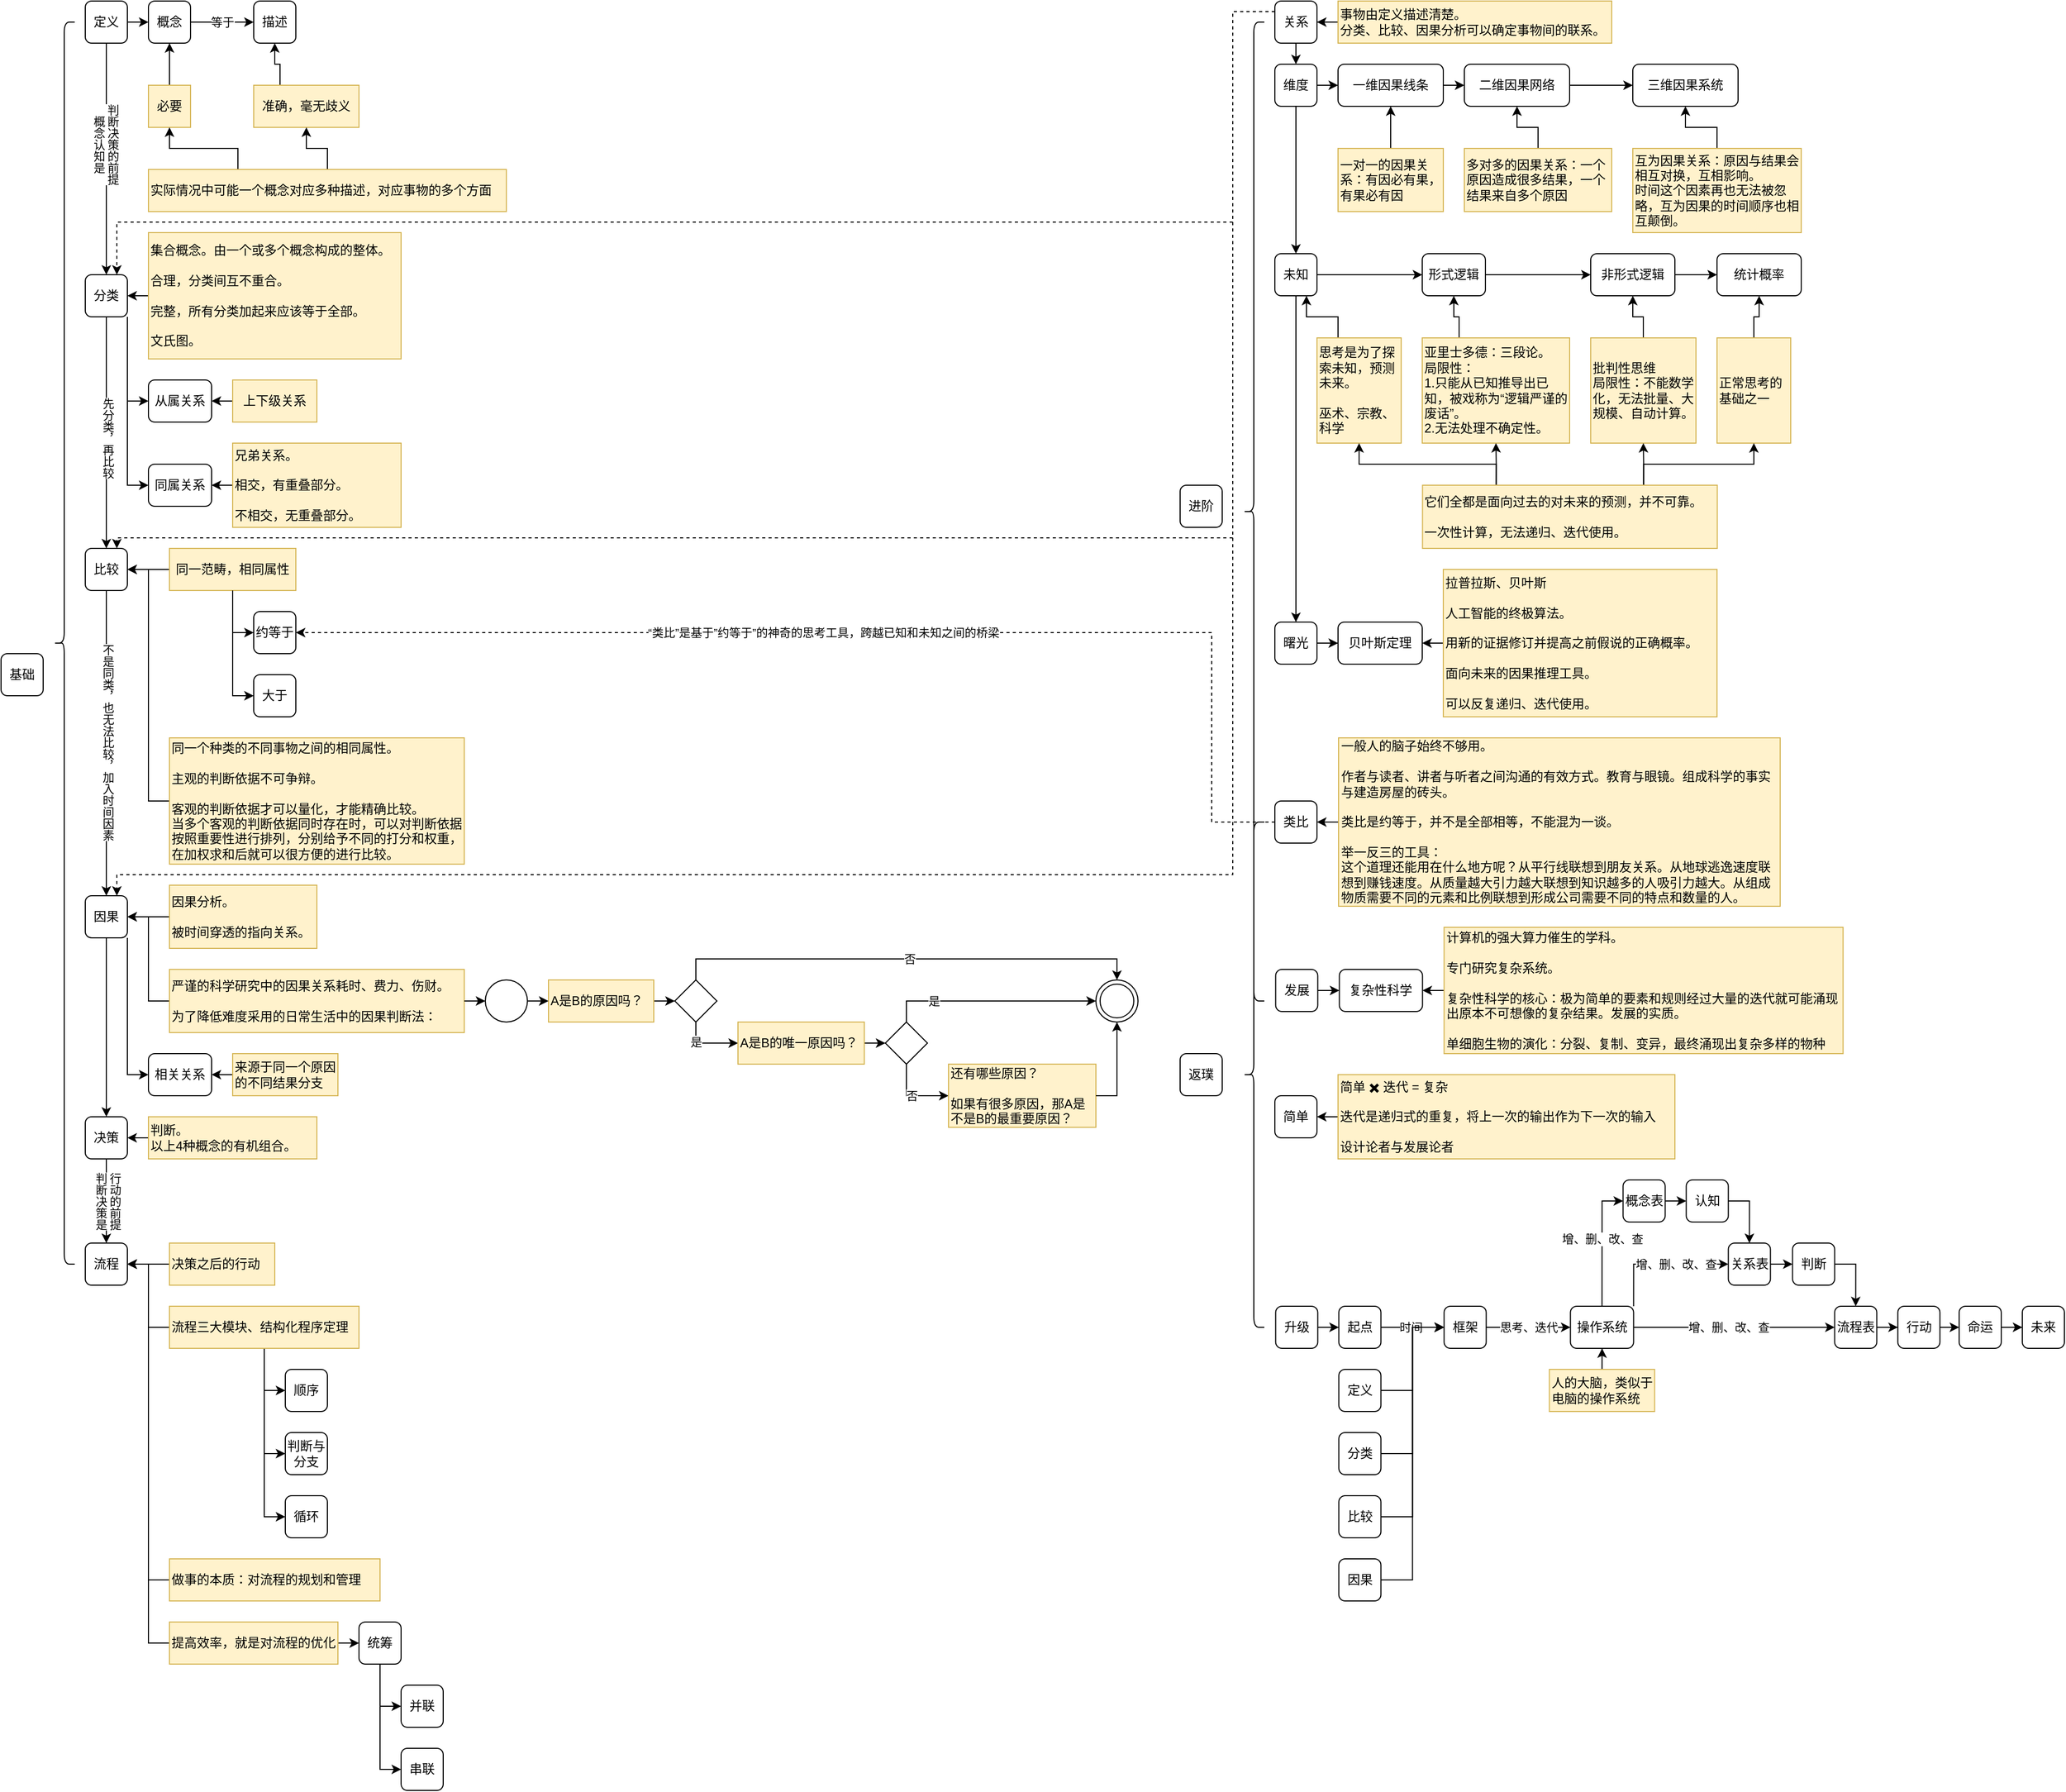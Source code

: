 <mxfile version="26.0.15">
  <diagram name="第 1 页" id="fYTfuGEXcqCv-YEt6GHv">
    <mxGraphModel dx="1102" dy="956" grid="1" gridSize="10" guides="1" tooltips="1" connect="1" arrows="1" fold="1" page="0" pageScale="1" pageWidth="827" pageHeight="1169" math="0" shadow="0">
      <root>
        <mxCell id="0" />
        <mxCell id="1" parent="0" />
        <mxCell id="UPUVpUkwkENNJ1alas6Y-46" style="edgeStyle=orthogonalEdgeStyle;rounded=0;orthogonalLoop=1;jettySize=auto;html=1;exitX=0.5;exitY=1;exitDx=0;exitDy=0;" parent="1" source="h8L9wSWyl7yfmNhZgXrv-1" target="h8L9wSWyl7yfmNhZgXrv-2" edge="1">
          <mxGeometry relative="1" as="geometry" />
        </mxCell>
        <mxCell id="j6i3gxZ2wisrIIjucDHZ-11" value="先分类，再比较" style="edgeLabel;html=1;align=center;verticalAlign=middle;resizable=0;points=[];textDirection=vertical-lr;" parent="UPUVpUkwkENNJ1alas6Y-46" vertex="1" connectable="0">
          <mxGeometry x="-0.165" y="-1" relative="1" as="geometry">
            <mxPoint x="1" y="23" as="offset" />
          </mxGeometry>
        </mxCell>
        <mxCell id="h8L9wSWyl7yfmNhZgXrv-1" value="分类" style="rounded=1;whiteSpace=wrap;html=1;" parent="1" vertex="1">
          <mxGeometry x="480" y="-120" width="40" height="40" as="geometry" />
        </mxCell>
        <mxCell id="UPUVpUkwkENNJ1alas6Y-53" style="edgeStyle=orthogonalEdgeStyle;rounded=0;orthogonalLoop=1;jettySize=auto;html=1;exitX=0.5;exitY=1;exitDx=0;exitDy=0;" parent="1" source="h8L9wSWyl7yfmNhZgXrv-2" target="h8L9wSWyl7yfmNhZgXrv-3" edge="1">
          <mxGeometry relative="1" as="geometry" />
        </mxCell>
        <mxCell id="j6i3gxZ2wisrIIjucDHZ-19" value="不是同类，也无法比较，加入时间因素" style="edgeLabel;html=1;align=center;verticalAlign=middle;resizable=0;points=[];textDirection=vertical-lr;" parent="UPUVpUkwkENNJ1alas6Y-53" vertex="1" connectable="0">
          <mxGeometry x="-0.101" relative="1" as="geometry">
            <mxPoint y="13" as="offset" />
          </mxGeometry>
        </mxCell>
        <mxCell id="h8L9wSWyl7yfmNhZgXrv-2" value="比较" style="rounded=1;whiteSpace=wrap;html=1;" parent="1" vertex="1">
          <mxGeometry x="480" y="140" width="40" height="40" as="geometry" />
        </mxCell>
        <mxCell id="YHo1rwwwruHPMsUzTiB2-19" style="edgeStyle=orthogonalEdgeStyle;rounded=0;orthogonalLoop=1;jettySize=auto;html=1;exitX=0.5;exitY=1;exitDx=0;exitDy=0;" parent="1" source="h8L9wSWyl7yfmNhZgXrv-3" target="ok2qa2rdygMP8ssIFKAk-4" edge="1">
          <mxGeometry relative="1" as="geometry" />
        </mxCell>
        <mxCell id="YHo1rwwwruHPMsUzTiB2-86" style="edgeStyle=orthogonalEdgeStyle;rounded=0;orthogonalLoop=1;jettySize=auto;html=1;exitX=1;exitY=1;exitDx=0;exitDy=0;entryX=0;entryY=0.5;entryDx=0;entryDy=0;" parent="1" source="h8L9wSWyl7yfmNhZgXrv-3" target="YHo1rwwwruHPMsUzTiB2-78" edge="1">
          <mxGeometry relative="1" as="geometry" />
        </mxCell>
        <mxCell id="h8L9wSWyl7yfmNhZgXrv-3" value="因果" style="rounded=1;whiteSpace=wrap;html=1;" parent="1" vertex="1">
          <mxGeometry x="480" y="470" width="40" height="40" as="geometry" />
        </mxCell>
        <mxCell id="YHo1rwwwruHPMsUzTiB2-95" style="edgeStyle=orthogonalEdgeStyle;rounded=0;orthogonalLoop=1;jettySize=auto;html=1;exitX=1;exitY=0.5;exitDx=0;exitDy=0;entryX=0;entryY=0.5;entryDx=0;entryDy=0;" parent="1" source="h8L9wSWyl7yfmNhZgXrv-4" target="h8L9wSWyl7yfmNhZgXrv-5" edge="1">
          <mxGeometry relative="1" as="geometry" />
        </mxCell>
        <mxCell id="h8L9wSWyl7yfmNhZgXrv-4" value="一维因果线条" style="rounded=1;whiteSpace=wrap;html=1;" parent="1" vertex="1">
          <mxGeometry x="1670" y="-320" width="100" height="40" as="geometry" />
        </mxCell>
        <mxCell id="YHo1rwwwruHPMsUzTiB2-96" style="edgeStyle=orthogonalEdgeStyle;rounded=0;orthogonalLoop=1;jettySize=auto;html=1;exitX=1;exitY=0.5;exitDx=0;exitDy=0;entryX=0;entryY=0.5;entryDx=0;entryDy=0;" parent="1" source="h8L9wSWyl7yfmNhZgXrv-5" target="h8L9wSWyl7yfmNhZgXrv-6" edge="1">
          <mxGeometry relative="1" as="geometry" />
        </mxCell>
        <mxCell id="h8L9wSWyl7yfmNhZgXrv-5" value="二维因果网络" style="rounded=1;whiteSpace=wrap;html=1;" parent="1" vertex="1">
          <mxGeometry x="1790" y="-320" width="100" height="40" as="geometry" />
        </mxCell>
        <mxCell id="h8L9wSWyl7yfmNhZgXrv-6" value="三维因果系统" style="rounded=1;whiteSpace=wrap;html=1;" parent="1" vertex="1">
          <mxGeometry x="1950" y="-320" width="100" height="40" as="geometry" />
        </mxCell>
        <mxCell id="UPUVpUkwkENNJ1alas6Y-15" style="edgeStyle=orthogonalEdgeStyle;rounded=0;orthogonalLoop=1;jettySize=auto;html=1;exitX=1;exitY=0.5;exitDx=0;exitDy=0;entryX=0;entryY=0.5;entryDx=0;entryDy=0;" parent="1" source="ok2qa2rdygMP8ssIFKAk-1" target="UPUVpUkwkENNJ1alas6Y-7" edge="1">
          <mxGeometry relative="1" as="geometry" />
        </mxCell>
        <mxCell id="UPUVpUkwkENNJ1alas6Y-45" style="edgeStyle=orthogonalEdgeStyle;rounded=0;orthogonalLoop=1;jettySize=auto;html=1;exitX=0.5;exitY=1;exitDx=0;exitDy=0;entryX=0.5;entryY=0;entryDx=0;entryDy=0;" parent="1" source="ok2qa2rdygMP8ssIFKAk-1" target="h8L9wSWyl7yfmNhZgXrv-1" edge="1">
          <mxGeometry relative="1" as="geometry" />
        </mxCell>
        <mxCell id="j6i3gxZ2wisrIIjucDHZ-20" value="概念认知是&lt;div&gt;判断决策的前提&lt;/div&gt;" style="edgeLabel;html=1;align=center;verticalAlign=middle;resizable=0;points=[];textDirection=vertical-lr;" parent="UPUVpUkwkENNJ1alas6Y-45" vertex="1" connectable="0">
          <mxGeometry x="-0.348" y="-2" relative="1" as="geometry">
            <mxPoint y="24" as="offset" />
          </mxGeometry>
        </mxCell>
        <mxCell id="ok2qa2rdygMP8ssIFKAk-1" value="定义" style="rounded=1;whiteSpace=wrap;html=1;" parent="1" vertex="1">
          <mxGeometry x="480" y="-380" width="40" height="40" as="geometry" />
        </mxCell>
        <mxCell id="YHo1rwwwruHPMsUzTiB2-20" style="edgeStyle=orthogonalEdgeStyle;rounded=0;orthogonalLoop=1;jettySize=auto;html=1;exitX=0.5;exitY=1;exitDx=0;exitDy=0;entryX=0.5;entryY=0;entryDx=0;entryDy=0;" parent="1" source="ok2qa2rdygMP8ssIFKAk-4" target="ok2qa2rdygMP8ssIFKAk-5" edge="1">
          <mxGeometry relative="1" as="geometry" />
        </mxCell>
        <mxCell id="j6i3gxZ2wisrIIjucDHZ-22" value="判断决策是&lt;div&gt;行动的前提&lt;/div&gt;" style="edgeLabel;html=1;align=center;verticalAlign=middle;resizable=0;points=[];textDirection=vertical-lr;" parent="YHo1rwwwruHPMsUzTiB2-20" vertex="1" connectable="0">
          <mxGeometry x="-0.447" y="3" relative="1" as="geometry">
            <mxPoint x="-3" y="18" as="offset" />
          </mxGeometry>
        </mxCell>
        <mxCell id="ok2qa2rdygMP8ssIFKAk-4" value="决策" style="rounded=1;whiteSpace=wrap;html=1;" parent="1" vertex="1">
          <mxGeometry x="480" y="680" width="40" height="40" as="geometry" />
        </mxCell>
        <mxCell id="ok2qa2rdygMP8ssIFKAk-5" value="流程" style="rounded=1;whiteSpace=wrap;html=1;" parent="1" vertex="1">
          <mxGeometry x="480" y="800" width="40" height="40" as="geometry" />
        </mxCell>
        <mxCell id="YHo1rwwwruHPMsUzTiB2-135" style="edgeStyle=orthogonalEdgeStyle;rounded=0;orthogonalLoop=1;jettySize=auto;html=1;exitX=0.5;exitY=1;exitDx=0;exitDy=0;entryX=0.5;entryY=0;entryDx=0;entryDy=0;" parent="1" source="ok2qa2rdygMP8ssIFKAk-6" target="ok2qa2rdygMP8ssIFKAk-7" edge="1">
          <mxGeometry relative="1" as="geometry" />
        </mxCell>
        <mxCell id="Mt04dN06qXn2dZv_alAu-56" style="edgeStyle=orthogonalEdgeStyle;rounded=0;orthogonalLoop=1;jettySize=auto;html=1;exitX=0;exitY=0.25;exitDx=0;exitDy=0;entryX=0.75;entryY=0;entryDx=0;entryDy=0;dashed=1;" edge="1" parent="1" source="ok2qa2rdygMP8ssIFKAk-6" target="h8L9wSWyl7yfmNhZgXrv-1">
          <mxGeometry relative="1" as="geometry">
            <Array as="points">
              <mxPoint x="1570" y="-370" />
              <mxPoint x="1570" y="-170" />
              <mxPoint x="510" y="-170" />
            </Array>
          </mxGeometry>
        </mxCell>
        <mxCell id="Mt04dN06qXn2dZv_alAu-58" style="edgeStyle=orthogonalEdgeStyle;rounded=0;orthogonalLoop=1;jettySize=auto;html=1;exitX=0;exitY=0.25;exitDx=0;exitDy=0;entryX=0.75;entryY=0;entryDx=0;entryDy=0;dashed=1;" edge="1" parent="1" source="ok2qa2rdygMP8ssIFKAk-6" target="h8L9wSWyl7yfmNhZgXrv-2">
          <mxGeometry relative="1" as="geometry">
            <Array as="points">
              <mxPoint x="1570" y="-370" />
              <mxPoint x="1570" y="130" />
              <mxPoint x="510" y="130" />
            </Array>
          </mxGeometry>
        </mxCell>
        <mxCell id="Mt04dN06qXn2dZv_alAu-59" style="edgeStyle=orthogonalEdgeStyle;rounded=0;orthogonalLoop=1;jettySize=auto;html=1;exitX=0;exitY=0.25;exitDx=0;exitDy=0;entryX=0.75;entryY=0;entryDx=0;entryDy=0;dashed=1;" edge="1" parent="1" source="ok2qa2rdygMP8ssIFKAk-6" target="h8L9wSWyl7yfmNhZgXrv-3">
          <mxGeometry relative="1" as="geometry">
            <Array as="points">
              <mxPoint x="1570" y="-370" />
              <mxPoint x="1570" y="450" />
              <mxPoint x="510" y="450" />
            </Array>
          </mxGeometry>
        </mxCell>
        <mxCell id="ok2qa2rdygMP8ssIFKAk-6" value="关系" style="rounded=1;whiteSpace=wrap;html=1;" parent="1" vertex="1">
          <mxGeometry x="1610" y="-380" width="40" height="40" as="geometry" />
        </mxCell>
        <mxCell id="YHo1rwwwruHPMsUzTiB2-94" style="edgeStyle=orthogonalEdgeStyle;rounded=0;orthogonalLoop=1;jettySize=auto;html=1;exitX=1;exitY=0.5;exitDx=0;exitDy=0;entryX=0;entryY=0.5;entryDx=0;entryDy=0;" parent="1" source="ok2qa2rdygMP8ssIFKAk-7" target="h8L9wSWyl7yfmNhZgXrv-4" edge="1">
          <mxGeometry relative="1" as="geometry" />
        </mxCell>
        <mxCell id="YHo1rwwwruHPMsUzTiB2-136" style="edgeStyle=orthogonalEdgeStyle;rounded=0;orthogonalLoop=1;jettySize=auto;html=1;exitX=0.5;exitY=1;exitDx=0;exitDy=0;" parent="1" source="ok2qa2rdygMP8ssIFKAk-7" target="ok2qa2rdygMP8ssIFKAk-8" edge="1">
          <mxGeometry relative="1" as="geometry" />
        </mxCell>
        <mxCell id="ok2qa2rdygMP8ssIFKAk-7" value="维度" style="rounded=1;whiteSpace=wrap;html=1;" parent="1" vertex="1">
          <mxGeometry x="1610" y="-320" width="40" height="40" as="geometry" />
        </mxCell>
        <mxCell id="YHo1rwwwruHPMsUzTiB2-121" value="" style="edgeStyle=orthogonalEdgeStyle;rounded=0;orthogonalLoop=1;jettySize=auto;html=1;" parent="1" source="ok2qa2rdygMP8ssIFKAk-8" target="YHo1rwwwruHPMsUzTiB2-117" edge="1">
          <mxGeometry relative="1" as="geometry" />
        </mxCell>
        <mxCell id="YHo1rwwwruHPMsUzTiB2-137" style="edgeStyle=orthogonalEdgeStyle;rounded=0;orthogonalLoop=1;jettySize=auto;html=1;exitX=0.5;exitY=1;exitDx=0;exitDy=0;" parent="1" source="ok2qa2rdygMP8ssIFKAk-8" target="ok2qa2rdygMP8ssIFKAk-9" edge="1">
          <mxGeometry relative="1" as="geometry" />
        </mxCell>
        <mxCell id="ok2qa2rdygMP8ssIFKAk-8" value="未知" style="rounded=1;whiteSpace=wrap;html=1;" parent="1" vertex="1">
          <mxGeometry x="1610" y="-140" width="40" height="40" as="geometry" />
        </mxCell>
        <mxCell id="YHo1rwwwruHPMsUzTiB2-139" value="" style="edgeStyle=orthogonalEdgeStyle;rounded=0;orthogonalLoop=1;jettySize=auto;html=1;" parent="1" source="ok2qa2rdygMP8ssIFKAk-9" target="YHo1rwwwruHPMsUzTiB2-138" edge="1">
          <mxGeometry relative="1" as="geometry" />
        </mxCell>
        <mxCell id="ok2qa2rdygMP8ssIFKAk-9" value="曙光" style="rounded=1;whiteSpace=wrap;html=1;" parent="1" vertex="1">
          <mxGeometry x="1610" y="210" width="40" height="40" as="geometry" />
        </mxCell>
        <mxCell id="Mt04dN06qXn2dZv_alAu-54" style="edgeStyle=orthogonalEdgeStyle;rounded=0;orthogonalLoop=1;jettySize=auto;html=1;exitX=0;exitY=0.5;exitDx=0;exitDy=0;entryX=1;entryY=0.5;entryDx=0;entryDy=0;dashed=1;" edge="1" parent="1" source="ok2qa2rdygMP8ssIFKAk-10" target="YHo1rwwwruHPMsUzTiB2-71">
          <mxGeometry relative="1" as="geometry">
            <Array as="points">
              <mxPoint x="1550" y="400" />
              <mxPoint x="1550" y="220" />
            </Array>
          </mxGeometry>
        </mxCell>
        <mxCell id="Mt04dN06qXn2dZv_alAu-55" value="“类比”是基于”约等于”的神奇的思考工具，跨越已知和未知之间的桥梁" style="edgeLabel;html=1;align=center;verticalAlign=middle;resizable=0;points=[];" vertex="1" connectable="0" parent="Mt04dN06qXn2dZv_alAu-54">
          <mxGeometry x="0.32" y="2" relative="1" as="geometry">
            <mxPoint x="123" y="-2" as="offset" />
          </mxGeometry>
        </mxCell>
        <mxCell id="ok2qa2rdygMP8ssIFKAk-10" value="类比" style="rounded=1;whiteSpace=wrap;html=1;" parent="1" vertex="1">
          <mxGeometry x="1610" y="380" width="40" height="40" as="geometry" />
        </mxCell>
        <mxCell id="YSbeaJh5YVR08KdDeruy-21" style="edgeStyle=orthogonalEdgeStyle;rounded=0;orthogonalLoop=1;jettySize=auto;html=1;exitX=1;exitY=0.5;exitDx=0;exitDy=0;entryX=0;entryY=0.5;entryDx=0;entryDy=0;" parent="1" source="ok2qa2rdygMP8ssIFKAk-11" target="YSbeaJh5YVR08KdDeruy-19" edge="1">
          <mxGeometry relative="1" as="geometry" />
        </mxCell>
        <mxCell id="ok2qa2rdygMP8ssIFKAk-11" value="发展" style="rounded=1;whiteSpace=wrap;html=1;" parent="1" vertex="1">
          <mxGeometry x="1610.75" y="540" width="40" height="40" as="geometry" />
        </mxCell>
        <mxCell id="ok2qa2rdygMP8ssIFKAk-12" value="简单" style="rounded=1;whiteSpace=wrap;html=1;" parent="1" vertex="1">
          <mxGeometry x="1610" y="660" width="40" height="40" as="geometry" />
        </mxCell>
        <mxCell id="YSbeaJh5YVR08KdDeruy-53" value="" style="edgeStyle=orthogonalEdgeStyle;rounded=0;orthogonalLoop=1;jettySize=auto;html=1;" parent="1" source="ok2qa2rdygMP8ssIFKAk-13" target="YSbeaJh5YVR08KdDeruy-38" edge="1">
          <mxGeometry relative="1" as="geometry" />
        </mxCell>
        <mxCell id="ok2qa2rdygMP8ssIFKAk-13" value="升级" style="rounded=1;whiteSpace=wrap;html=1;" parent="1" vertex="1">
          <mxGeometry x="1610.75" y="860" width="40" height="40" as="geometry" />
        </mxCell>
        <mxCell id="UPUVpUkwkENNJ1alas6Y-1" value="基础" style="rounded=1;whiteSpace=wrap;html=1;" parent="1" vertex="1">
          <mxGeometry x="400" y="240" width="40" height="40" as="geometry" />
        </mxCell>
        <mxCell id="Mt04dN06qXn2dZv_alAu-4" style="edgeStyle=orthogonalEdgeStyle;rounded=0;orthogonalLoop=1;jettySize=auto;html=1;exitX=0.5;exitY=0;exitDx=0;exitDy=0;entryX=0.5;entryY=1;entryDx=0;entryDy=0;" edge="1" parent="1" source="UPUVpUkwkENNJ1alas6Y-3" target="UPUVpUkwkENNJ1alas6Y-7">
          <mxGeometry relative="1" as="geometry" />
        </mxCell>
        <mxCell id="UPUVpUkwkENNJ1alas6Y-3" value="必要" style="text;html=1;align=center;verticalAlign=middle;whiteSpace=wrap;rounded=0;fillColor=#fff2cc;strokeColor=#d6b656;" parent="1" vertex="1">
          <mxGeometry x="540" y="-300" width="40" height="40" as="geometry" />
        </mxCell>
        <mxCell id="Mt04dN06qXn2dZv_alAu-5" style="edgeStyle=orthogonalEdgeStyle;rounded=0;orthogonalLoop=1;jettySize=auto;html=1;exitX=0.25;exitY=0;exitDx=0;exitDy=0;entryX=0.5;entryY=1;entryDx=0;entryDy=0;" edge="1" parent="1" source="UPUVpUkwkENNJ1alas6Y-5" target="UPUVpUkwkENNJ1alas6Y-8">
          <mxGeometry relative="1" as="geometry" />
        </mxCell>
        <mxCell id="UPUVpUkwkENNJ1alas6Y-5" value="准确，毫无歧义" style="text;html=1;align=center;verticalAlign=middle;whiteSpace=wrap;rounded=0;fillColor=#fff2cc;strokeColor=#d6b656;" parent="1" vertex="1">
          <mxGeometry x="640" y="-300" width="100" height="40" as="geometry" />
        </mxCell>
        <mxCell id="UPUVpUkwkENNJ1alas6Y-16" value="等于" style="edgeStyle=orthogonalEdgeStyle;rounded=0;orthogonalLoop=1;jettySize=auto;html=1;exitX=1;exitY=0.5;exitDx=0;exitDy=0;" parent="1" source="UPUVpUkwkENNJ1alas6Y-7" target="UPUVpUkwkENNJ1alas6Y-8" edge="1">
          <mxGeometry relative="1" as="geometry" />
        </mxCell>
        <mxCell id="UPUVpUkwkENNJ1alas6Y-7" value="概念" style="rounded=1;whiteSpace=wrap;html=1;" parent="1" vertex="1">
          <mxGeometry x="540" y="-380" width="40" height="40" as="geometry" />
        </mxCell>
        <mxCell id="UPUVpUkwkENNJ1alas6Y-8" value="描述" style="rounded=1;whiteSpace=wrap;html=1;" parent="1" vertex="1">
          <mxGeometry x="640" y="-380" width="40" height="40" as="geometry" />
        </mxCell>
        <mxCell id="Mt04dN06qXn2dZv_alAu-9" style="edgeStyle=orthogonalEdgeStyle;rounded=0;orthogonalLoop=1;jettySize=auto;html=1;exitX=0.5;exitY=0;exitDx=0;exitDy=0;entryX=0.5;entryY=1;entryDx=0;entryDy=0;" edge="1" parent="1" source="UPUVpUkwkENNJ1alas6Y-17" target="UPUVpUkwkENNJ1alas6Y-5">
          <mxGeometry relative="1" as="geometry" />
        </mxCell>
        <mxCell id="Mt04dN06qXn2dZv_alAu-10" style="edgeStyle=orthogonalEdgeStyle;rounded=0;orthogonalLoop=1;jettySize=auto;html=1;exitX=0.25;exitY=0;exitDx=0;exitDy=0;entryX=0.5;entryY=1;entryDx=0;entryDy=0;" edge="1" parent="1" source="UPUVpUkwkENNJ1alas6Y-17" target="UPUVpUkwkENNJ1alas6Y-3">
          <mxGeometry relative="1" as="geometry" />
        </mxCell>
        <mxCell id="UPUVpUkwkENNJ1alas6Y-17" value="实际情况中可能一个概念对应多种描述，对应事物的多个方面" style="text;html=1;align=left;verticalAlign=middle;whiteSpace=wrap;rounded=0;fillColor=#fff2cc;strokeColor=#d6b656;" parent="1" vertex="1">
          <mxGeometry x="540" y="-220" width="340" height="40" as="geometry" />
        </mxCell>
        <mxCell id="YHo1rwwwruHPMsUzTiB2-63" style="edgeStyle=orthogonalEdgeStyle;rounded=0;orthogonalLoop=1;jettySize=auto;html=1;exitX=1;exitY=1;exitDx=0;exitDy=0;entryX=0;entryY=0.5;entryDx=0;entryDy=0;" parent="1" source="h8L9wSWyl7yfmNhZgXrv-1" target="YHo1rwwwruHPMsUzTiB2-61" edge="1">
          <mxGeometry relative="1" as="geometry">
            <mxPoint x="720" y="-40" as="sourcePoint" />
          </mxGeometry>
        </mxCell>
        <mxCell id="YHo1rwwwruHPMsUzTiB2-64" style="edgeStyle=orthogonalEdgeStyle;rounded=0;orthogonalLoop=1;jettySize=auto;html=1;exitX=1;exitY=1;exitDx=0;exitDy=0;entryX=0;entryY=0.5;entryDx=0;entryDy=0;" parent="1" source="h8L9wSWyl7yfmNhZgXrv-1" target="YHo1rwwwruHPMsUzTiB2-62" edge="1">
          <mxGeometry relative="1" as="geometry">
            <mxPoint x="720" as="sourcePoint" />
          </mxGeometry>
        </mxCell>
        <mxCell id="UPUVpUkwkENNJ1alas6Y-51" style="edgeStyle=orthogonalEdgeStyle;rounded=0;orthogonalLoop=1;jettySize=auto;html=1;exitX=0;exitY=0.5;exitDx=0;exitDy=0;entryX=1;entryY=0.5;entryDx=0;entryDy=0;" parent="1" source="UPUVpUkwkENNJ1alas6Y-33" target="h8L9wSWyl7yfmNhZgXrv-2" edge="1">
          <mxGeometry relative="1" as="geometry" />
        </mxCell>
        <mxCell id="UPUVpUkwkENNJ1alas6Y-33" value="同一范畴，相同属性" style="text;html=1;align=center;verticalAlign=middle;whiteSpace=wrap;rounded=0;fillColor=#fff2cc;strokeColor=#d6b656;" parent="1" vertex="1">
          <mxGeometry x="560" y="140" width="120" height="40" as="geometry" />
        </mxCell>
        <mxCell id="YHo1rwwwruHPMsUzTiB2-76" style="edgeStyle=orthogonalEdgeStyle;rounded=0;orthogonalLoop=1;jettySize=auto;html=1;exitX=0.5;exitY=1;exitDx=0;exitDy=0;entryX=0;entryY=0.5;entryDx=0;entryDy=0;" parent="1" source="UPUVpUkwkENNJ1alas6Y-33" target="YHo1rwwwruHPMsUzTiB2-71" edge="1">
          <mxGeometry relative="1" as="geometry">
            <mxPoint x="580" y="240" as="sourcePoint" />
          </mxGeometry>
        </mxCell>
        <mxCell id="YHo1rwwwruHPMsUzTiB2-77" style="edgeStyle=orthogonalEdgeStyle;rounded=0;orthogonalLoop=1;jettySize=auto;html=1;exitX=0.5;exitY=1;exitDx=0;exitDy=0;entryX=0;entryY=0.5;entryDx=0;entryDy=0;" parent="1" source="UPUVpUkwkENNJ1alas6Y-33" target="YHo1rwwwruHPMsUzTiB2-72" edge="1">
          <mxGeometry relative="1" as="geometry">
            <mxPoint x="580" y="240" as="sourcePoint" />
          </mxGeometry>
        </mxCell>
        <mxCell id="UPUVpUkwkENNJ1alas6Y-38" style="edgeStyle=orthogonalEdgeStyle;rounded=0;orthogonalLoop=1;jettySize=auto;html=1;exitX=0;exitY=0.5;exitDx=0;exitDy=0;entryX=1;entryY=0.5;entryDx=0;entryDy=0;" parent="1" source="UPUVpUkwkENNJ1alas6Y-37" target="h8L9wSWyl7yfmNhZgXrv-2" edge="1">
          <mxGeometry relative="1" as="geometry" />
        </mxCell>
        <mxCell id="UPUVpUkwkENNJ1alas6Y-37" value="同一个种类的不同事物之间的相同属性。&lt;div&gt;&lt;br&gt;&lt;/div&gt;&lt;div&gt;主观的判断依据不可争辩。&lt;/div&gt;&lt;div&gt;&lt;br&gt;&lt;/div&gt;&lt;div&gt;&lt;span style=&quot;text-align: center;&quot;&gt;客观的判断依据才可以量化，才能精确比较。&lt;/span&gt;&lt;/div&gt;&lt;div&gt;当多个客观的判断依据同时存在时，可以对判断依据按照重要性进行排列，分别给予不同的打分和权重，在加权求和后就可以很方便的进行比较。&lt;span style=&quot;text-align: center;&quot;&gt;&lt;/span&gt;&lt;/div&gt;" style="text;html=1;align=left;verticalAlign=middle;whiteSpace=wrap;rounded=0;fillColor=#fff2cc;strokeColor=#d6b656;" parent="1" vertex="1">
          <mxGeometry x="560" y="320" width="280" height="120" as="geometry" />
        </mxCell>
        <mxCell id="UPUVpUkwkENNJ1alas6Y-55" style="edgeStyle=orthogonalEdgeStyle;rounded=0;orthogonalLoop=1;jettySize=auto;html=1;exitX=0;exitY=0.5;exitDx=0;exitDy=0;entryX=1;entryY=0.5;entryDx=0;entryDy=0;" parent="1" source="UPUVpUkwkENNJ1alas6Y-54" target="h8L9wSWyl7yfmNhZgXrv-3" edge="1">
          <mxGeometry relative="1" as="geometry" />
        </mxCell>
        <mxCell id="UPUVpUkwkENNJ1alas6Y-54" value="严谨的科学研究中的因果关系耗时、费力、伤财。&lt;div&gt;&lt;br&gt;&lt;/div&gt;&lt;div&gt;为了降低难度采用的日常生活中的因果判断法：&lt;/div&gt;" style="text;html=1;align=left;verticalAlign=middle;whiteSpace=wrap;rounded=0;fillColor=#fff2cc;strokeColor=#d6b656;" parent="1" vertex="1">
          <mxGeometry x="560" y="540" width="280" height="60" as="geometry" />
        </mxCell>
        <mxCell id="UPUVpUkwkENNJ1alas6Y-80" style="edgeStyle=orthogonalEdgeStyle;rounded=0;orthogonalLoop=1;jettySize=auto;html=1;exitX=1;exitY=0.5;exitDx=0;exitDy=0;entryX=0;entryY=0.5;entryDx=0;entryDy=0;" parent="1" target="UPUVpUkwkENNJ1alas6Y-63" edge="1">
          <mxGeometry relative="1" as="geometry">
            <mxPoint x="840" y="570" as="sourcePoint" />
          </mxGeometry>
        </mxCell>
        <mxCell id="YHo1rwwwruHPMsUzTiB2-80" style="edgeStyle=orthogonalEdgeStyle;rounded=0;orthogonalLoop=1;jettySize=auto;html=1;exitX=1;exitY=0.5;exitDx=0;exitDy=0;entryX=0;entryY=0.5;entryDx=0;entryDy=0;" parent="1" source="UPUVpUkwkENNJ1alas6Y-60" target="UPUVpUkwkENNJ1alas6Y-61" edge="1">
          <mxGeometry relative="1" as="geometry" />
        </mxCell>
        <mxCell id="UPUVpUkwkENNJ1alas6Y-60" value="&lt;div&gt;&lt;span style=&quot;background-color: initial;&quot;&gt;A&lt;/span&gt;&lt;span style=&quot;background-color: initial;&quot;&gt;是B的原因吗？&lt;/span&gt;&lt;/div&gt;" style="text;html=1;align=left;verticalAlign=middle;whiteSpace=wrap;rounded=0;fillColor=#fff2cc;strokeColor=#d6b656;" parent="1" vertex="1">
          <mxGeometry x="920" y="550" width="100" height="40" as="geometry" />
        </mxCell>
        <mxCell id="UPUVpUkwkENNJ1alas6Y-66" style="edgeStyle=orthogonalEdgeStyle;rounded=0;orthogonalLoop=1;jettySize=auto;html=1;exitX=0.5;exitY=0;exitDx=0;exitDy=0;entryX=0.5;entryY=0;entryDx=0;entryDy=0;" parent="1" source="UPUVpUkwkENNJ1alas6Y-61" target="UPUVpUkwkENNJ1alas6Y-64" edge="1">
          <mxGeometry relative="1" as="geometry" />
        </mxCell>
        <mxCell id="UPUVpUkwkENNJ1alas6Y-69" value="否" style="edgeLabel;html=1;align=center;verticalAlign=middle;resizable=0;points=[];" parent="UPUVpUkwkENNJ1alas6Y-66" vertex="1" connectable="0">
          <mxGeometry x="0.013" relative="1" as="geometry">
            <mxPoint as="offset" />
          </mxGeometry>
        </mxCell>
        <mxCell id="UPUVpUkwkENNJ1alas6Y-68" style="edgeStyle=orthogonalEdgeStyle;rounded=0;orthogonalLoop=1;jettySize=auto;html=1;exitX=0.5;exitY=1;exitDx=0;exitDy=0;entryX=0;entryY=0.5;entryDx=0;entryDy=0;" parent="1" source="UPUVpUkwkENNJ1alas6Y-61" target="UPUVpUkwkENNJ1alas6Y-67" edge="1">
          <mxGeometry relative="1" as="geometry" />
        </mxCell>
        <mxCell id="UPUVpUkwkENNJ1alas6Y-70" value="是" style="edgeLabel;html=1;align=center;verticalAlign=middle;resizable=0;points=[];" parent="UPUVpUkwkENNJ1alas6Y-68" vertex="1" connectable="0">
          <mxGeometry x="-0.326" y="1" relative="1" as="geometry">
            <mxPoint as="offset" />
          </mxGeometry>
        </mxCell>
        <mxCell id="UPUVpUkwkENNJ1alas6Y-61" value="" style="rhombus;whiteSpace=wrap;html=1;" parent="1" vertex="1">
          <mxGeometry x="1040" y="550" width="40" height="40" as="geometry" />
        </mxCell>
        <mxCell id="UPUVpUkwkENNJ1alas6Y-65" style="edgeStyle=orthogonalEdgeStyle;rounded=0;orthogonalLoop=1;jettySize=auto;html=1;exitX=1;exitY=0.5;exitDx=0;exitDy=0;entryX=0;entryY=0.5;entryDx=0;entryDy=0;" parent="1" source="UPUVpUkwkENNJ1alas6Y-63" target="UPUVpUkwkENNJ1alas6Y-60" edge="1">
          <mxGeometry relative="1" as="geometry" />
        </mxCell>
        <mxCell id="UPUVpUkwkENNJ1alas6Y-63" value="" style="ellipse;whiteSpace=wrap;html=1;aspect=fixed;" parent="1" vertex="1">
          <mxGeometry x="860" y="550" width="40" height="40" as="geometry" />
        </mxCell>
        <mxCell id="UPUVpUkwkENNJ1alas6Y-64" value="" style="ellipse;shape=doubleEllipse;whiteSpace=wrap;html=1;aspect=fixed;" parent="1" vertex="1">
          <mxGeometry x="1440" y="550" width="40" height="40" as="geometry" />
        </mxCell>
        <mxCell id="UPUVpUkwkENNJ1alas6Y-72" style="edgeStyle=orthogonalEdgeStyle;rounded=0;orthogonalLoop=1;jettySize=auto;html=1;exitX=1;exitY=0.5;exitDx=0;exitDy=0;entryX=0;entryY=0.5;entryDx=0;entryDy=0;" parent="1" source="UPUVpUkwkENNJ1alas6Y-67" target="UPUVpUkwkENNJ1alas6Y-71" edge="1">
          <mxGeometry relative="1" as="geometry" />
        </mxCell>
        <mxCell id="UPUVpUkwkENNJ1alas6Y-67" value="A是B的唯一原因吗？" style="text;html=1;align=left;verticalAlign=middle;whiteSpace=wrap;rounded=0;fillColor=#fff2cc;strokeColor=#d6b656;" parent="1" vertex="1">
          <mxGeometry x="1100" y="590" width="120" height="40" as="geometry" />
        </mxCell>
        <mxCell id="UPUVpUkwkENNJ1alas6Y-73" style="edgeStyle=orthogonalEdgeStyle;rounded=0;orthogonalLoop=1;jettySize=auto;html=1;exitX=0.5;exitY=0;exitDx=0;exitDy=0;entryX=0;entryY=0.5;entryDx=0;entryDy=0;" parent="1" source="UPUVpUkwkENNJ1alas6Y-71" target="UPUVpUkwkENNJ1alas6Y-64" edge="1">
          <mxGeometry relative="1" as="geometry" />
        </mxCell>
        <mxCell id="UPUVpUkwkENNJ1alas6Y-74" value="是" style="edgeLabel;html=1;align=center;verticalAlign=middle;resizable=0;points=[];" parent="UPUVpUkwkENNJ1alas6Y-73" vertex="1" connectable="0">
          <mxGeometry x="-0.547" relative="1" as="geometry">
            <mxPoint as="offset" />
          </mxGeometry>
        </mxCell>
        <mxCell id="UPUVpUkwkENNJ1alas6Y-76" value="否" style="edgeStyle=orthogonalEdgeStyle;rounded=0;orthogonalLoop=1;jettySize=auto;html=1;exitX=0.5;exitY=1;exitDx=0;exitDy=0;entryX=0;entryY=0.5;entryDx=0;entryDy=0;" parent="1" source="UPUVpUkwkENNJ1alas6Y-71" target="UPUVpUkwkENNJ1alas6Y-75" edge="1">
          <mxGeometry relative="1" as="geometry" />
        </mxCell>
        <mxCell id="UPUVpUkwkENNJ1alas6Y-71" value="" style="rhombus;whiteSpace=wrap;html=1;" parent="1" vertex="1">
          <mxGeometry x="1240" y="590" width="40" height="40" as="geometry" />
        </mxCell>
        <mxCell id="UPUVpUkwkENNJ1alas6Y-75" value="还有哪些原因？&lt;div&gt;&lt;br&gt;&lt;/div&gt;&lt;div&gt;如果有很多原因，那A是不是B的最重要原因？&lt;/div&gt;" style="text;html=1;align=left;verticalAlign=middle;whiteSpace=wrap;rounded=0;fillColor=#fff2cc;strokeColor=#d6b656;" parent="1" vertex="1">
          <mxGeometry x="1300" y="630" width="140" height="60" as="geometry" />
        </mxCell>
        <mxCell id="UPUVpUkwkENNJ1alas6Y-79" style="edgeStyle=orthogonalEdgeStyle;rounded=0;orthogonalLoop=1;jettySize=auto;html=1;exitX=1;exitY=0.5;exitDx=0;exitDy=0;entryX=0.5;entryY=1;entryDx=0;entryDy=0;" parent="1" source="UPUVpUkwkENNJ1alas6Y-75" target="UPUVpUkwkENNJ1alas6Y-64" edge="1">
          <mxGeometry relative="1" as="geometry">
            <mxPoint x="1680" y="650" as="sourcePoint" />
          </mxGeometry>
        </mxCell>
        <mxCell id="YHo1rwwwruHPMsUzTiB2-1" value="进阶" style="rounded=1;whiteSpace=wrap;html=1;" parent="1" vertex="1">
          <mxGeometry x="1520" y="80" width="40" height="40" as="geometry" />
        </mxCell>
        <mxCell id="YHo1rwwwruHPMsUzTiB2-2" value="返璞" style="rounded=1;whiteSpace=wrap;html=1;" parent="1" vertex="1">
          <mxGeometry x="1520" y="620" width="40" height="40" as="geometry" />
        </mxCell>
        <mxCell id="YHo1rwwwruHPMsUzTiB2-22" style="edgeStyle=orthogonalEdgeStyle;rounded=0;orthogonalLoop=1;jettySize=auto;html=1;exitX=0;exitY=0.5;exitDx=0;exitDy=0;" parent="1" source="YHo1rwwwruHPMsUzTiB2-21" edge="1">
          <mxGeometry relative="1" as="geometry">
            <mxPoint x="520" y="700" as="targetPoint" />
          </mxGeometry>
        </mxCell>
        <mxCell id="YHo1rwwwruHPMsUzTiB2-21" value="判断。&lt;div&gt;以上4种概念的有机组合。&lt;/div&gt;" style="text;html=1;align=left;verticalAlign=middle;whiteSpace=wrap;rounded=0;fillColor=#fff2cc;strokeColor=#d6b656;" parent="1" vertex="1">
          <mxGeometry x="540" y="680" width="160" height="40" as="geometry" />
        </mxCell>
        <mxCell id="YHo1rwwwruHPMsUzTiB2-25" style="edgeStyle=orthogonalEdgeStyle;rounded=0;orthogonalLoop=1;jettySize=auto;html=1;exitX=0;exitY=0.5;exitDx=0;exitDy=0;entryX=1;entryY=0.5;entryDx=0;entryDy=0;" parent="1" source="YHo1rwwwruHPMsUzTiB2-23" target="ok2qa2rdygMP8ssIFKAk-5" edge="1">
          <mxGeometry relative="1" as="geometry">
            <mxPoint x="500" y="880" as="targetPoint" />
          </mxGeometry>
        </mxCell>
        <mxCell id="YHo1rwwwruHPMsUzTiB2-23" value="决策之后的行动" style="text;html=1;align=left;verticalAlign=middle;whiteSpace=wrap;rounded=0;fillColor=#fff2cc;strokeColor=#d6b656;" parent="1" vertex="1">
          <mxGeometry x="560" y="800" width="100" height="40" as="geometry" />
        </mxCell>
        <mxCell id="YHo1rwwwruHPMsUzTiB2-30" value="顺序" style="rounded=1;whiteSpace=wrap;html=1;" parent="1" vertex="1">
          <mxGeometry x="670" y="920" width="40" height="40" as="geometry" />
        </mxCell>
        <mxCell id="YHo1rwwwruHPMsUzTiB2-31" value="循环" style="rounded=1;whiteSpace=wrap;html=1;" parent="1" vertex="1">
          <mxGeometry x="670" y="1040" width="40" height="40" as="geometry" />
        </mxCell>
        <mxCell id="YHo1rwwwruHPMsUzTiB2-32" value="判断与分支" style="rounded=1;whiteSpace=wrap;html=1;" parent="1" vertex="1">
          <mxGeometry x="670" y="980" width="40" height="40" as="geometry" />
        </mxCell>
        <mxCell id="YHo1rwwwruHPMsUzTiB2-38" style="edgeStyle=orthogonalEdgeStyle;rounded=0;orthogonalLoop=1;jettySize=auto;html=1;exitX=0;exitY=0.5;exitDx=0;exitDy=0;entryX=1;entryY=0.5;entryDx=0;entryDy=0;" parent="1" source="YHo1rwwwruHPMsUzTiB2-36" target="ok2qa2rdygMP8ssIFKAk-5" edge="1">
          <mxGeometry relative="1" as="geometry">
            <mxPoint x="500" y="880" as="targetPoint" />
          </mxGeometry>
        </mxCell>
        <mxCell id="Mt04dN06qXn2dZv_alAu-47" style="edgeStyle=orthogonalEdgeStyle;rounded=0;orthogonalLoop=1;jettySize=auto;html=1;exitX=0.5;exitY=1;exitDx=0;exitDy=0;entryX=0;entryY=0.5;entryDx=0;entryDy=0;" edge="1" parent="1" source="YHo1rwwwruHPMsUzTiB2-36" target="YHo1rwwwruHPMsUzTiB2-30">
          <mxGeometry relative="1" as="geometry" />
        </mxCell>
        <mxCell id="Mt04dN06qXn2dZv_alAu-48" style="edgeStyle=orthogonalEdgeStyle;rounded=0;orthogonalLoop=1;jettySize=auto;html=1;exitX=0.5;exitY=1;exitDx=0;exitDy=0;entryX=0;entryY=0.5;entryDx=0;entryDy=0;" edge="1" parent="1" source="YHo1rwwwruHPMsUzTiB2-36" target="YHo1rwwwruHPMsUzTiB2-32">
          <mxGeometry relative="1" as="geometry" />
        </mxCell>
        <mxCell id="Mt04dN06qXn2dZv_alAu-49" style="edgeStyle=orthogonalEdgeStyle;rounded=0;orthogonalLoop=1;jettySize=auto;html=1;exitX=0.5;exitY=1;exitDx=0;exitDy=0;entryX=0;entryY=0.5;entryDx=0;entryDy=0;" edge="1" parent="1" source="YHo1rwwwruHPMsUzTiB2-36" target="YHo1rwwwruHPMsUzTiB2-31">
          <mxGeometry relative="1" as="geometry" />
        </mxCell>
        <mxCell id="YHo1rwwwruHPMsUzTiB2-36" value="流程三大模块、结构化程序定理" style="text;html=1;align=left;verticalAlign=middle;whiteSpace=wrap;rounded=0;fillColor=#fff2cc;strokeColor=#d6b656;" parent="1" vertex="1">
          <mxGeometry x="560" y="860" width="180" height="40" as="geometry" />
        </mxCell>
        <mxCell id="YHo1rwwwruHPMsUzTiB2-43" style="edgeStyle=orthogonalEdgeStyle;rounded=0;orthogonalLoop=1;jettySize=auto;html=1;exitX=0;exitY=0.5;exitDx=0;exitDy=0;entryX=1;entryY=0.5;entryDx=0;entryDy=0;" parent="1" source="YHo1rwwwruHPMsUzTiB2-42" target="ok2qa2rdygMP8ssIFKAk-5" edge="1">
          <mxGeometry relative="1" as="geometry">
            <mxPoint x="500" y="880" as="targetPoint" />
          </mxGeometry>
        </mxCell>
        <mxCell id="YHo1rwwwruHPMsUzTiB2-42" value="做事的本质：对流程的规划和管理" style="text;html=1;align=left;verticalAlign=middle;whiteSpace=wrap;rounded=0;fillColor=#fff2cc;strokeColor=#d6b656;" parent="1" vertex="1">
          <mxGeometry x="560" y="1100" width="200" height="40" as="geometry" />
        </mxCell>
        <mxCell id="YHo1rwwwruHPMsUzTiB2-45" style="edgeStyle=orthogonalEdgeStyle;rounded=0;orthogonalLoop=1;jettySize=auto;html=1;exitX=0;exitY=0.5;exitDx=0;exitDy=0;entryX=1;entryY=0.5;entryDx=0;entryDy=0;" parent="1" source="YHo1rwwwruHPMsUzTiB2-44" target="ok2qa2rdygMP8ssIFKAk-5" edge="1">
          <mxGeometry relative="1" as="geometry">
            <mxPoint x="450" y="910" as="targetPoint" />
          </mxGeometry>
        </mxCell>
        <mxCell id="YHo1rwwwruHPMsUzTiB2-55" style="edgeStyle=orthogonalEdgeStyle;rounded=0;orthogonalLoop=1;jettySize=auto;html=1;exitX=1;exitY=0.5;exitDx=0;exitDy=0;entryX=0;entryY=0.5;entryDx=0;entryDy=0;" parent="1" source="YHo1rwwwruHPMsUzTiB2-44" target="YHo1rwwwruHPMsUzTiB2-51" edge="1">
          <mxGeometry relative="1" as="geometry" />
        </mxCell>
        <mxCell id="YHo1rwwwruHPMsUzTiB2-44" value="提高效率，就是对流程的优化" style="text;html=1;align=left;verticalAlign=middle;whiteSpace=wrap;rounded=0;fillColor=#fff2cc;strokeColor=#d6b656;" parent="1" vertex="1">
          <mxGeometry x="560" y="1160" width="160" height="40" as="geometry" />
        </mxCell>
        <mxCell id="YHo1rwwwruHPMsUzTiB2-49" value="串联" style="rounded=1;whiteSpace=wrap;html=1;" parent="1" vertex="1">
          <mxGeometry x="780" y="1280" width="40" height="40" as="geometry" />
        </mxCell>
        <mxCell id="YHo1rwwwruHPMsUzTiB2-50" value="并联" style="rounded=1;whiteSpace=wrap;html=1;" parent="1" vertex="1">
          <mxGeometry x="780" y="1220" width="40" height="40" as="geometry" />
        </mxCell>
        <mxCell id="YHo1rwwwruHPMsUzTiB2-53" style="edgeStyle=orthogonalEdgeStyle;rounded=0;orthogonalLoop=1;jettySize=auto;html=1;exitX=0.5;exitY=1;exitDx=0;exitDy=0;entryX=0;entryY=0.5;entryDx=0;entryDy=0;" parent="1" source="YHo1rwwwruHPMsUzTiB2-51" target="YHo1rwwwruHPMsUzTiB2-50" edge="1">
          <mxGeometry relative="1" as="geometry" />
        </mxCell>
        <mxCell id="Mt04dN06qXn2dZv_alAu-1" style="edgeStyle=orthogonalEdgeStyle;rounded=0;orthogonalLoop=1;jettySize=auto;html=1;exitX=0.5;exitY=1;exitDx=0;exitDy=0;entryX=0;entryY=0.5;entryDx=0;entryDy=0;" edge="1" parent="1" source="YHo1rwwwruHPMsUzTiB2-51" target="YHo1rwwwruHPMsUzTiB2-49">
          <mxGeometry relative="1" as="geometry" />
        </mxCell>
        <mxCell id="YHo1rwwwruHPMsUzTiB2-51" value="&lt;span style=&quot;text-align: left;&quot;&gt;统筹&lt;/span&gt;" style="rounded=1;whiteSpace=wrap;html=1;" parent="1" vertex="1">
          <mxGeometry x="740" y="1160" width="40" height="40" as="geometry" />
        </mxCell>
        <mxCell id="YHo1rwwwruHPMsUzTiB2-58" value="" style="shape=curlyBracket;whiteSpace=wrap;html=1;rounded=1;labelPosition=left;verticalLabelPosition=middle;align=right;verticalAlign=middle;" parent="1" vertex="1">
          <mxGeometry x="450" y="-360" width="20" height="1180" as="geometry" />
        </mxCell>
        <mxCell id="YHo1rwwwruHPMsUzTiB2-106" style="edgeStyle=orthogonalEdgeStyle;rounded=0;orthogonalLoop=1;jettySize=auto;html=1;exitX=0;exitY=0.5;exitDx=0;exitDy=0;" parent="1" source="YHo1rwwwruHPMsUzTiB2-59" target="ok2qa2rdygMP8ssIFKAk-6" edge="1">
          <mxGeometry relative="1" as="geometry" />
        </mxCell>
        <mxCell id="YHo1rwwwruHPMsUzTiB2-59" value="事物由定义描述清楚。&lt;div&gt;&lt;span style=&quot;background-color: transparent; color: light-dark(rgb(0, 0, 0), rgb(255, 255, 255));&quot;&gt;分类、比较、因果分析可以确定事物间的联系。&lt;/span&gt;&lt;/div&gt;" style="text;html=1;align=left;verticalAlign=middle;whiteSpace=wrap;rounded=0;fillColor=#fff2cc;strokeColor=#d6b656;" parent="1" vertex="1">
          <mxGeometry x="1670" y="-380" width="260" height="40" as="geometry" />
        </mxCell>
        <mxCell id="YHo1rwwwruHPMsUzTiB2-61" value="从属关系" style="rounded=1;whiteSpace=wrap;html=1;" parent="1" vertex="1">
          <mxGeometry x="540" y="-20" width="60" height="40" as="geometry" />
        </mxCell>
        <mxCell id="YHo1rwwwruHPMsUzTiB2-62" value="同属关系" style="rounded=1;whiteSpace=wrap;html=1;" parent="1" vertex="1">
          <mxGeometry x="540" y="60" width="60" height="40" as="geometry" />
        </mxCell>
        <mxCell id="YHo1rwwwruHPMsUzTiB2-71" value="约等于" style="rounded=1;whiteSpace=wrap;html=1;" parent="1" vertex="1">
          <mxGeometry x="640" y="200" width="40" height="40" as="geometry" />
        </mxCell>
        <mxCell id="YHo1rwwwruHPMsUzTiB2-72" value="大于" style="rounded=1;whiteSpace=wrap;html=1;" parent="1" vertex="1">
          <mxGeometry x="640" y="260" width="40" height="40" as="geometry" />
        </mxCell>
        <mxCell id="YHo1rwwwruHPMsUzTiB2-78" value="相关关系" style="rounded=1;whiteSpace=wrap;html=1;" parent="1" vertex="1">
          <mxGeometry x="540" y="620" width="60" height="40" as="geometry" />
        </mxCell>
        <mxCell id="YHo1rwwwruHPMsUzTiB2-88" style="edgeStyle=orthogonalEdgeStyle;rounded=0;orthogonalLoop=1;jettySize=auto;html=1;exitX=0;exitY=0.5;exitDx=0;exitDy=0;entryX=1;entryY=0.5;entryDx=0;entryDy=0;" parent="1" source="YHo1rwwwruHPMsUzTiB2-87" target="YHo1rwwwruHPMsUzTiB2-78" edge="1">
          <mxGeometry relative="1" as="geometry" />
        </mxCell>
        <mxCell id="YHo1rwwwruHPMsUzTiB2-87" value="来源于同一个原因的不同结果分支" style="text;html=1;align=left;verticalAlign=middle;whiteSpace=wrap;rounded=0;fillColor=#fff2cc;strokeColor=#d6b656;" parent="1" vertex="1">
          <mxGeometry x="620" y="620" width="100" height="40" as="geometry" />
        </mxCell>
        <mxCell id="YHo1rwwwruHPMsUzTiB2-99" style="edgeStyle=orthogonalEdgeStyle;rounded=0;orthogonalLoop=1;jettySize=auto;html=1;exitX=0.5;exitY=0;exitDx=0;exitDy=0;" parent="1" source="YHo1rwwwruHPMsUzTiB2-92" target="h8L9wSWyl7yfmNhZgXrv-4" edge="1">
          <mxGeometry relative="1" as="geometry" />
        </mxCell>
        <mxCell id="YHo1rwwwruHPMsUzTiB2-92" value="一对一的因果关系：有因必有果，有果必有因" style="text;html=1;align=left;verticalAlign=middle;whiteSpace=wrap;rounded=0;fillColor=#fff2cc;strokeColor=#d6b656;" parent="1" vertex="1">
          <mxGeometry x="1670" y="-240" width="100" height="60" as="geometry" />
        </mxCell>
        <mxCell id="YHo1rwwwruHPMsUzTiB2-100" style="rounded=0;orthogonalLoop=1;jettySize=auto;html=1;exitX=0.5;exitY=0;exitDx=0;exitDy=0;entryX=0.5;entryY=1;entryDx=0;entryDy=0;edgeStyle=orthogonalEdgeStyle;" parent="1" source="YHo1rwwwruHPMsUzTiB2-97" target="h8L9wSWyl7yfmNhZgXrv-5" edge="1">
          <mxGeometry relative="1" as="geometry" />
        </mxCell>
        <mxCell id="YHo1rwwwruHPMsUzTiB2-97" value="多对多的因果关系：一个原因造成很多结果，一个结果来自多个原因" style="text;html=1;align=left;verticalAlign=middle;whiteSpace=wrap;rounded=0;fillColor=#fff2cc;strokeColor=#d6b656;" parent="1" vertex="1">
          <mxGeometry x="1790" y="-240" width="140" height="60" as="geometry" />
        </mxCell>
        <mxCell id="YHo1rwwwruHPMsUzTiB2-102" style="rounded=0;orthogonalLoop=1;jettySize=auto;html=1;exitX=0.5;exitY=0;exitDx=0;exitDy=0;entryX=0.5;entryY=1;entryDx=0;entryDy=0;edgeStyle=orthogonalEdgeStyle;" parent="1" source="YHo1rwwwruHPMsUzTiB2-101" target="h8L9wSWyl7yfmNhZgXrv-6" edge="1">
          <mxGeometry relative="1" as="geometry" />
        </mxCell>
        <mxCell id="YHo1rwwwruHPMsUzTiB2-101" value="互为因果关系：原因与结果会相互对换，互相影响。&lt;div&gt;时间这个因素再也无法被忽略，互为因果的时间顺序也相互颠倒。&lt;br&gt;&lt;/div&gt;" style="text;html=1;align=left;verticalAlign=middle;whiteSpace=wrap;rounded=0;fillColor=#fff2cc;strokeColor=#d6b656;" parent="1" vertex="1">
          <mxGeometry x="1950" y="-240" width="160" height="80" as="geometry" />
        </mxCell>
        <mxCell id="YHo1rwwwruHPMsUzTiB2-107" value="" style="shape=curlyBracket;whiteSpace=wrap;html=1;rounded=1;labelPosition=left;verticalLabelPosition=middle;align=right;verticalAlign=middle;" parent="1" vertex="1">
          <mxGeometry x="1580" y="-360" width="20" height="930" as="geometry" />
        </mxCell>
        <mxCell id="YHo1rwwwruHPMsUzTiB2-108" value="" style="shape=curlyBracket;whiteSpace=wrap;html=1;rounded=1;labelPosition=left;verticalLabelPosition=middle;align=right;verticalAlign=middle;" parent="1" vertex="1">
          <mxGeometry x="1580" y="400" width="20" height="480" as="geometry" />
        </mxCell>
        <mxCell id="Mt04dN06qXn2dZv_alAu-41" style="edgeStyle=orthogonalEdgeStyle;rounded=0;orthogonalLoop=1;jettySize=auto;html=1;exitX=0.25;exitY=0;exitDx=0;exitDy=0;entryX=0.75;entryY=1;entryDx=0;entryDy=0;" edge="1" parent="1" source="YHo1rwwwruHPMsUzTiB2-109" target="ok2qa2rdygMP8ssIFKAk-8">
          <mxGeometry relative="1" as="geometry" />
        </mxCell>
        <mxCell id="YHo1rwwwruHPMsUzTiB2-109" value="思考是为了探索未知，预测未来。&lt;div&gt;&lt;br&gt;&lt;/div&gt;&lt;div&gt;巫术、宗教、科学&lt;/div&gt;" style="text;html=1;align=left;verticalAlign=middle;whiteSpace=wrap;rounded=0;fillColor=#fff2cc;strokeColor=#d6b656;" parent="1" vertex="1">
          <mxGeometry x="1650" y="-60" width="80" height="100" as="geometry" />
        </mxCell>
        <mxCell id="YHo1rwwwruHPMsUzTiB2-126" style="edgeStyle=orthogonalEdgeStyle;rounded=0;orthogonalLoop=1;jettySize=auto;html=1;exitX=1;exitY=0.5;exitDx=0;exitDy=0;" parent="1" source="YHo1rwwwruHPMsUzTiB2-117" target="YHo1rwwwruHPMsUzTiB2-125" edge="1">
          <mxGeometry relative="1" as="geometry">
            <mxPoint x="1890" y="-120" as="sourcePoint" />
          </mxGeometry>
        </mxCell>
        <mxCell id="YHo1rwwwruHPMsUzTiB2-117" value="形式逻辑" style="rounded=1;whiteSpace=wrap;html=1;" parent="1" vertex="1">
          <mxGeometry x="1750" y="-140" width="60" height="40" as="geometry" />
        </mxCell>
        <mxCell id="YHo1rwwwruHPMsUzTiB2-118" value="统计概率" style="rounded=1;whiteSpace=wrap;html=1;" parent="1" vertex="1">
          <mxGeometry x="2030" y="-140" width="80" height="40" as="geometry" />
        </mxCell>
        <mxCell id="YHo1rwwwruHPMsUzTiB2-124" style="edgeStyle=orthogonalEdgeStyle;rounded=0;orthogonalLoop=1;jettySize=auto;html=1;exitX=0.25;exitY=0;exitDx=0;exitDy=0;entryX=0.5;entryY=1;entryDx=0;entryDy=0;" parent="1" source="YHo1rwwwruHPMsUzTiB2-120" target="YHo1rwwwruHPMsUzTiB2-117" edge="1">
          <mxGeometry relative="1" as="geometry" />
        </mxCell>
        <mxCell id="YHo1rwwwruHPMsUzTiB2-120" value="亚里士多德：三段论。&lt;div&gt;局限性：&lt;/div&gt;&lt;div&gt;1.只能从已知推导出已知，被戏称为“逻辑严谨的废话”。&lt;/div&gt;&lt;div&gt;2.无法处理不确定性。&lt;/div&gt;" style="text;html=1;align=left;verticalAlign=middle;whiteSpace=wrap;rounded=0;fillColor=#fff2cc;strokeColor=#d6b656;" parent="1" vertex="1">
          <mxGeometry x="1750" y="-60" width="140" height="100" as="geometry" />
        </mxCell>
        <mxCell id="YHo1rwwwruHPMsUzTiB2-127" value="" style="edgeStyle=orthogonalEdgeStyle;rounded=0;orthogonalLoop=1;jettySize=auto;html=1;" parent="1" source="YHo1rwwwruHPMsUzTiB2-125" target="YHo1rwwwruHPMsUzTiB2-118" edge="1">
          <mxGeometry relative="1" as="geometry" />
        </mxCell>
        <mxCell id="YHo1rwwwruHPMsUzTiB2-125" value="非形式逻辑" style="rounded=1;whiteSpace=wrap;html=1;" parent="1" vertex="1">
          <mxGeometry x="1910" y="-140" width="80" height="40" as="geometry" />
        </mxCell>
        <mxCell id="YHo1rwwwruHPMsUzTiB2-129" style="edgeStyle=orthogonalEdgeStyle;rounded=0;orthogonalLoop=1;jettySize=auto;html=1;exitX=0.5;exitY=0;exitDx=0;exitDy=0;" parent="1" source="YHo1rwwwruHPMsUzTiB2-128" target="YHo1rwwwruHPMsUzTiB2-125" edge="1">
          <mxGeometry relative="1" as="geometry" />
        </mxCell>
        <mxCell id="YHo1rwwwruHPMsUzTiB2-128" value="批判性思维&lt;div&gt;局限性：不能数学化，无法批量、大规模、自动计算。&lt;/div&gt;" style="text;html=1;align=left;verticalAlign=middle;whiteSpace=wrap;rounded=0;fillColor=#fff2cc;strokeColor=#d6b656;" parent="1" vertex="1">
          <mxGeometry x="1910" y="-60" width="100" height="100" as="geometry" />
        </mxCell>
        <mxCell id="YHo1rwwwruHPMsUzTiB2-134" style="edgeStyle=orthogonalEdgeStyle;rounded=0;orthogonalLoop=1;jettySize=auto;html=1;exitX=0.5;exitY=0;exitDx=0;exitDy=0;" parent="1" source="YHo1rwwwruHPMsUzTiB2-133" target="YHo1rwwwruHPMsUzTiB2-118" edge="1">
          <mxGeometry relative="1" as="geometry" />
        </mxCell>
        <mxCell id="YHo1rwwwruHPMsUzTiB2-133" value="正常思考的基础&lt;span style=&quot;background-color: initial;&quot;&gt;之一&lt;/span&gt;" style="text;html=1;align=left;verticalAlign=middle;whiteSpace=wrap;rounded=0;fillColor=#fff2cc;strokeColor=#d6b656;" parent="1" vertex="1">
          <mxGeometry x="2030" y="-60" width="70" height="100" as="geometry" />
        </mxCell>
        <mxCell id="YHo1rwwwruHPMsUzTiB2-138" value="贝叶斯定理" style="rounded=1;whiteSpace=wrap;html=1;" parent="1" vertex="1">
          <mxGeometry x="1670" y="210" width="80" height="40" as="geometry" />
        </mxCell>
        <mxCell id="Mt04dN06qXn2dZv_alAu-40" style="edgeStyle=orthogonalEdgeStyle;rounded=0;orthogonalLoop=1;jettySize=auto;html=1;exitX=0;exitY=0.5;exitDx=0;exitDy=0;entryX=1;entryY=0.5;entryDx=0;entryDy=0;" edge="1" parent="1" source="YHo1rwwwruHPMsUzTiB2-140" target="YHo1rwwwruHPMsUzTiB2-138">
          <mxGeometry relative="1" as="geometry" />
        </mxCell>
        <mxCell id="YHo1rwwwruHPMsUzTiB2-140" value="&lt;span style=&quot;text-align: center;&quot;&gt;拉普拉斯、贝叶斯&lt;/span&gt;&lt;div&gt;&lt;span style=&quot;text-align: center;&quot;&gt;&lt;br&gt;&lt;/span&gt;&lt;/div&gt;&lt;div&gt;&lt;span style=&quot;text-align: center;&quot;&gt;人工智能的终极算法。&lt;/span&gt;&lt;span style=&quot;text-align: center;&quot;&gt;&lt;/span&gt;&lt;/div&gt;&lt;div&gt;&lt;span style=&quot;text-align: center;&quot;&gt;&lt;br&gt;&lt;/span&gt;&lt;/div&gt;&lt;div&gt;&lt;span style=&quot;text-align: center;&quot;&gt;用新的证据修订并提高之前假说的正确概率。&lt;/span&gt;&lt;span style=&quot;text-align: center;&quot;&gt;&lt;/span&gt;&lt;/div&gt;&lt;div&gt;&lt;span style=&quot;text-align: center;&quot;&gt;&lt;br&gt;&lt;/span&gt;&lt;/div&gt;&lt;div&gt;&lt;span style=&quot;text-align: center;&quot;&gt;面向未来的因果推理工具。&lt;/span&gt;&lt;span style=&quot;text-align: center;&quot;&gt;&lt;/span&gt;&lt;/div&gt;&lt;div&gt;&lt;span style=&quot;text-align: center;&quot;&gt;&lt;br&gt;&lt;/span&gt;&lt;/div&gt;&lt;div&gt;&lt;span style=&quot;text-align: center;&quot;&gt;可以反复&lt;/span&gt;递归、迭代使用。&lt;span style=&quot;text-align: center;&quot;&gt;&lt;/span&gt;&lt;/div&gt;" style="text;html=1;align=left;verticalAlign=middle;whiteSpace=wrap;rounded=0;fillColor=#fff2cc;strokeColor=#d6b656;" parent="1" vertex="1">
          <mxGeometry x="1770" y="160" width="260" height="140" as="geometry" />
        </mxCell>
        <mxCell id="Mt04dN06qXn2dZv_alAu-42" style="edgeStyle=orthogonalEdgeStyle;rounded=0;orthogonalLoop=1;jettySize=auto;html=1;exitX=0.25;exitY=0;exitDx=0;exitDy=0;entryX=0.5;entryY=1;entryDx=0;entryDy=0;" edge="1" parent="1" source="YHo1rwwwruHPMsUzTiB2-146" target="YHo1rwwwruHPMsUzTiB2-109">
          <mxGeometry relative="1" as="geometry" />
        </mxCell>
        <mxCell id="Mt04dN06qXn2dZv_alAu-43" style="edgeStyle=orthogonalEdgeStyle;rounded=0;orthogonalLoop=1;jettySize=auto;html=1;exitX=0.25;exitY=0;exitDx=0;exitDy=0;entryX=0.5;entryY=1;entryDx=0;entryDy=0;" edge="1" parent="1" source="YHo1rwwwruHPMsUzTiB2-146" target="YHo1rwwwruHPMsUzTiB2-120">
          <mxGeometry relative="1" as="geometry" />
        </mxCell>
        <mxCell id="Mt04dN06qXn2dZv_alAu-44" style="edgeStyle=orthogonalEdgeStyle;rounded=0;orthogonalLoop=1;jettySize=auto;html=1;exitX=0.75;exitY=0;exitDx=0;exitDy=0;" edge="1" parent="1" source="YHo1rwwwruHPMsUzTiB2-146" target="YHo1rwwwruHPMsUzTiB2-128">
          <mxGeometry relative="1" as="geometry" />
        </mxCell>
        <mxCell id="Mt04dN06qXn2dZv_alAu-45" style="edgeStyle=orthogonalEdgeStyle;rounded=0;orthogonalLoop=1;jettySize=auto;html=1;exitX=0.75;exitY=0;exitDx=0;exitDy=0;" edge="1" parent="1" source="YHo1rwwwruHPMsUzTiB2-146" target="YHo1rwwwruHPMsUzTiB2-133">
          <mxGeometry relative="1" as="geometry" />
        </mxCell>
        <mxCell id="YHo1rwwwruHPMsUzTiB2-146" value="它们全都是面向过去的对未来的预测，并不可靠。&lt;div&gt;&lt;br&gt;&lt;/div&gt;&lt;div&gt;一次性计算，无法递归、迭代使用。&lt;/div&gt;" style="text;html=1;align=left;verticalAlign=middle;whiteSpace=wrap;rounded=0;fillColor=#fff2cc;strokeColor=#d6b656;" parent="1" vertex="1">
          <mxGeometry x="1750.25" y="80" width="280" height="60" as="geometry" />
        </mxCell>
        <mxCell id="YSbeaJh5YVR08KdDeruy-19" value="复杂性科学" style="rounded=1;whiteSpace=wrap;html=1;" parent="1" vertex="1">
          <mxGeometry x="1671.25" y="540" width="79" height="40" as="geometry" />
        </mxCell>
        <mxCell id="Mt04dN06qXn2dZv_alAu-35" style="edgeStyle=orthogonalEdgeStyle;rounded=0;orthogonalLoop=1;jettySize=auto;html=1;exitX=0;exitY=0.5;exitDx=0;exitDy=0;entryX=1;entryY=0.5;entryDx=0;entryDy=0;" edge="1" parent="1" source="YSbeaJh5YVR08KdDeruy-20" target="YSbeaJh5YVR08KdDeruy-19">
          <mxGeometry relative="1" as="geometry" />
        </mxCell>
        <mxCell id="YSbeaJh5YVR08KdDeruy-20" value="计算机的强大算力催生的学科。&lt;div&gt;&lt;br&gt;&lt;/div&gt;&lt;div&gt;专门研究复杂系统。&lt;/div&gt;&lt;div&gt;&lt;br&gt;&lt;/div&gt;&lt;div&gt;复杂性科学的核心：极为简单的要素和规则经过大量的迭代就可能涌现出原本不可想像的复杂结果。&lt;span style=&quot;background-color: transparent; color: light-dark(rgb(0, 0, 0), rgb(255, 255, 255));&quot;&gt;发展的实质。&lt;/span&gt;&lt;/div&gt;&lt;div&gt;&lt;span style=&quot;background-color: transparent; color: light-dark(rgb(0, 0, 0), rgb(255, 255, 255));&quot;&gt;&lt;br&gt;&lt;/span&gt;&lt;/div&gt;&lt;div&gt;单细胞生物的演化：分裂、复制、变异，最终涌现出复杂多样的物种&lt;span style=&quot;background-color: transparent; color: light-dark(rgb(0, 0, 0), rgb(255, 255, 255));&quot;&gt;&lt;/span&gt;&lt;/div&gt;" style="text;html=1;align=left;verticalAlign=middle;whiteSpace=wrap;rounded=0;fillColor=#fff2cc;strokeColor=#d6b656;" parent="1" vertex="1">
          <mxGeometry x="1770.75" y="500" width="379" height="120" as="geometry" />
        </mxCell>
        <mxCell id="YSbeaJh5YVR08KdDeruy-31" style="edgeStyle=orthogonalEdgeStyle;rounded=0;orthogonalLoop=1;jettySize=auto;html=1;exitX=0;exitY=0.5;exitDx=0;exitDy=0;entryX=1;entryY=0.5;entryDx=0;entryDy=0;" parent="1" source="YSbeaJh5YVR08KdDeruy-30" target="ok2qa2rdygMP8ssIFKAk-12" edge="1">
          <mxGeometry relative="1" as="geometry" />
        </mxCell>
        <mxCell id="YSbeaJh5YVR08KdDeruy-30" value="简单 ✖️ 迭代 = 复杂&lt;div&gt;&lt;br&gt;&lt;/div&gt;&lt;div&gt;迭代是递归式的重复，将上一次的输出作为下一次的输入&lt;/div&gt;&lt;div&gt;&lt;br&gt;&lt;/div&gt;&lt;div&gt;设计论者与发展论者&lt;/div&gt;" style="text;html=1;align=left;verticalAlign=middle;whiteSpace=wrap;rounded=0;fillColor=#fff2cc;strokeColor=#d6b656;" parent="1" vertex="1">
          <mxGeometry x="1670" y="640" width="320" height="80" as="geometry" />
        </mxCell>
        <mxCell id="YSbeaJh5YVR08KdDeruy-54" value="" style="edgeStyle=orthogonalEdgeStyle;rounded=0;orthogonalLoop=1;jettySize=auto;html=1;entryX=0;entryY=0.5;entryDx=0;entryDy=0;" parent="1" source="YSbeaJh5YVR08KdDeruy-38" target="YSbeaJh5YVR08KdDeruy-43" edge="1">
          <mxGeometry relative="1" as="geometry" />
        </mxCell>
        <mxCell id="YSbeaJh5YVR08KdDeruy-59" value="时间" style="edgeLabel;html=1;align=center;verticalAlign=middle;resizable=0;points=[];" parent="YSbeaJh5YVR08KdDeruy-54" vertex="1" connectable="0">
          <mxGeometry x="-0.267" y="3" relative="1" as="geometry">
            <mxPoint x="6" y="3" as="offset" />
          </mxGeometry>
        </mxCell>
        <mxCell id="YSbeaJh5YVR08KdDeruy-38" value="起点" style="rounded=1;whiteSpace=wrap;html=1;" parent="1" vertex="1">
          <mxGeometry x="1670.75" y="860" width="40" height="40" as="geometry" />
        </mxCell>
        <mxCell id="Mt04dN06qXn2dZv_alAu-12" style="edgeStyle=orthogonalEdgeStyle;rounded=0;orthogonalLoop=1;jettySize=auto;html=1;exitX=1;exitY=0.5;exitDx=0;exitDy=0;entryX=0;entryY=0.5;entryDx=0;entryDy=0;" edge="1" parent="1" source="YSbeaJh5YVR08KdDeruy-39" target="YSbeaJh5YVR08KdDeruy-43">
          <mxGeometry relative="1" as="geometry" />
        </mxCell>
        <mxCell id="YSbeaJh5YVR08KdDeruy-39" value="定义" style="rounded=1;whiteSpace=wrap;html=1;" parent="1" vertex="1">
          <mxGeometry x="1670.75" y="920" width="40" height="40" as="geometry" />
        </mxCell>
        <mxCell id="Mt04dN06qXn2dZv_alAu-13" style="edgeStyle=orthogonalEdgeStyle;rounded=0;orthogonalLoop=1;jettySize=auto;html=1;exitX=1;exitY=0.5;exitDx=0;exitDy=0;entryX=0;entryY=0.5;entryDx=0;entryDy=0;" edge="1" parent="1" source="YSbeaJh5YVR08KdDeruy-40" target="YSbeaJh5YVR08KdDeruy-43">
          <mxGeometry relative="1" as="geometry" />
        </mxCell>
        <mxCell id="YSbeaJh5YVR08KdDeruy-40" value="分类" style="rounded=1;whiteSpace=wrap;html=1;" parent="1" vertex="1">
          <mxGeometry x="1670.75" y="980" width="40" height="40" as="geometry" />
        </mxCell>
        <mxCell id="Mt04dN06qXn2dZv_alAu-14" style="edgeStyle=orthogonalEdgeStyle;rounded=0;orthogonalLoop=1;jettySize=auto;html=1;exitX=1;exitY=0.5;exitDx=0;exitDy=0;entryX=0;entryY=0.5;entryDx=0;entryDy=0;" edge="1" parent="1" source="YSbeaJh5YVR08KdDeruy-41" target="YSbeaJh5YVR08KdDeruy-43">
          <mxGeometry relative="1" as="geometry">
            <mxPoint x="1850.75" y="880" as="targetPoint" />
          </mxGeometry>
        </mxCell>
        <mxCell id="YSbeaJh5YVR08KdDeruy-41" value="比较" style="rounded=1;whiteSpace=wrap;html=1;" parent="1" vertex="1">
          <mxGeometry x="1670.75" y="1040" width="40" height="40" as="geometry" />
        </mxCell>
        <mxCell id="Mt04dN06qXn2dZv_alAu-15" style="edgeStyle=orthogonalEdgeStyle;rounded=0;orthogonalLoop=1;jettySize=auto;html=1;exitX=1;exitY=0.5;exitDx=0;exitDy=0;entryX=0;entryY=0.5;entryDx=0;entryDy=0;" edge="1" parent="1" source="YSbeaJh5YVR08KdDeruy-42" target="YSbeaJh5YVR08KdDeruy-43">
          <mxGeometry relative="1" as="geometry">
            <Array as="points">
              <mxPoint x="1740.75" y="1120" />
              <mxPoint x="1740.75" y="880" />
            </Array>
          </mxGeometry>
        </mxCell>
        <mxCell id="YSbeaJh5YVR08KdDeruy-42" value="因果" style="rounded=1;whiteSpace=wrap;html=1;" parent="1" vertex="1">
          <mxGeometry x="1670.75" y="1100" width="40" height="40" as="geometry" />
        </mxCell>
        <mxCell id="YSbeaJh5YVR08KdDeruy-60" value="" style="edgeStyle=orthogonalEdgeStyle;rounded=0;orthogonalLoop=1;jettySize=auto;html=1;" parent="1" source="YSbeaJh5YVR08KdDeruy-43" target="YSbeaJh5YVR08KdDeruy-44" edge="1">
          <mxGeometry relative="1" as="geometry" />
        </mxCell>
        <mxCell id="YSbeaJh5YVR08KdDeruy-61" value="思考、迭代" style="edgeLabel;html=1;align=center;verticalAlign=middle;resizable=0;points=[];" parent="YSbeaJh5YVR08KdDeruy-60" vertex="1" connectable="0">
          <mxGeometry x="-0.325" y="3" relative="1" as="geometry">
            <mxPoint x="13" y="3" as="offset" />
          </mxGeometry>
        </mxCell>
        <mxCell id="YSbeaJh5YVR08KdDeruy-43" value="框架" style="rounded=1;whiteSpace=wrap;html=1;" parent="1" vertex="1">
          <mxGeometry x="1770.75" y="860" width="40" height="40" as="geometry" />
        </mxCell>
        <mxCell id="YSbeaJh5YVR08KdDeruy-69" style="edgeStyle=orthogonalEdgeStyle;rounded=0;orthogonalLoop=1;jettySize=auto;html=1;exitX=1;exitY=0.5;exitDx=0;exitDy=0;entryX=0;entryY=0.5;entryDx=0;entryDy=0;" parent="1" source="YSbeaJh5YVR08KdDeruy-44" target="YSbeaJh5YVR08KdDeruy-47" edge="1">
          <mxGeometry relative="1" as="geometry">
            <mxPoint x="1940.75" y="960" as="sourcePoint" />
          </mxGeometry>
        </mxCell>
        <mxCell id="YSbeaJh5YVR08KdDeruy-77" value="增、删、改、查" style="edgeLabel;html=1;align=center;verticalAlign=middle;resizable=0;points=[];" parent="YSbeaJh5YVR08KdDeruy-69" vertex="1" connectable="0">
          <mxGeometry x="-0.183" y="3" relative="1" as="geometry">
            <mxPoint x="12" y="3" as="offset" />
          </mxGeometry>
        </mxCell>
        <mxCell id="YSbeaJh5YVR08KdDeruy-44" value="操作系统" style="rounded=1;whiteSpace=wrap;html=1;" parent="1" vertex="1">
          <mxGeometry x="1890.75" y="860" width="60" height="40" as="geometry" />
        </mxCell>
        <mxCell id="Mt04dN06qXn2dZv_alAu-27" style="edgeStyle=orthogonalEdgeStyle;rounded=0;orthogonalLoop=1;jettySize=auto;html=1;exitX=1;exitY=0.5;exitDx=0;exitDy=0;entryX=0.5;entryY=0;entryDx=0;entryDy=0;" edge="1" parent="1" source="Mt04dN06qXn2dZv_alAu-28" target="YSbeaJh5YVR08KdDeruy-46">
          <mxGeometry relative="1" as="geometry" />
        </mxCell>
        <mxCell id="YSbeaJh5YVR08KdDeruy-45" value="概念表" style="rounded=1;whiteSpace=wrap;html=1;" parent="1" vertex="1">
          <mxGeometry x="1940.75" y="740" width="40" height="40" as="geometry" />
        </mxCell>
        <mxCell id="Mt04dN06qXn2dZv_alAu-31" style="edgeStyle=orthogonalEdgeStyle;rounded=0;orthogonalLoop=1;jettySize=auto;html=1;exitX=1;exitY=0.5;exitDx=0;exitDy=0;entryX=0;entryY=0.5;entryDx=0;entryDy=0;" edge="1" parent="1" source="YSbeaJh5YVR08KdDeruy-46" target="Mt04dN06qXn2dZv_alAu-30">
          <mxGeometry relative="1" as="geometry" />
        </mxCell>
        <mxCell id="YSbeaJh5YVR08KdDeruy-46" value="关系表" style="rounded=1;whiteSpace=wrap;html=1;" parent="1" vertex="1">
          <mxGeometry x="2040.75" y="800" width="40" height="40" as="geometry" />
        </mxCell>
        <mxCell id="Mt04dN06qXn2dZv_alAu-34" value="" style="edgeStyle=orthogonalEdgeStyle;rounded=0;orthogonalLoop=1;jettySize=auto;html=1;" edge="1" parent="1" source="YSbeaJh5YVR08KdDeruy-47" target="Mt04dN06qXn2dZv_alAu-32">
          <mxGeometry relative="1" as="geometry" />
        </mxCell>
        <mxCell id="YSbeaJh5YVR08KdDeruy-47" value="流程表" style="rounded=1;whiteSpace=wrap;html=1;" parent="1" vertex="1">
          <mxGeometry x="2141.75" y="860" width="40" height="40" as="geometry" />
        </mxCell>
        <mxCell id="YSbeaJh5YVR08KdDeruy-70" style="edgeStyle=orthogonalEdgeStyle;rounded=0;orthogonalLoop=1;jettySize=auto;html=1;exitX=1;exitY=0.5;exitDx=0;exitDy=0;entryX=0;entryY=0.5;entryDx=0;entryDy=0;" parent="1" source="Mt04dN06qXn2dZv_alAu-32" target="YSbeaJh5YVR08KdDeruy-51" edge="1">
          <mxGeometry relative="1" as="geometry">
            <mxPoint x="2239" y="1060" as="sourcePoint" />
          </mxGeometry>
        </mxCell>
        <mxCell id="YSbeaJh5YVR08KdDeruy-71" value="" style="edgeStyle=orthogonalEdgeStyle;rounded=0;orthogonalLoop=1;jettySize=auto;html=1;" parent="1" source="YSbeaJh5YVR08KdDeruy-51" target="YSbeaJh5YVR08KdDeruy-52" edge="1">
          <mxGeometry relative="1" as="geometry" />
        </mxCell>
        <mxCell id="YSbeaJh5YVR08KdDeruy-51" value="命运" style="rounded=1;whiteSpace=wrap;html=1;" parent="1" vertex="1">
          <mxGeometry x="2260" y="860" width="40" height="40" as="geometry" />
        </mxCell>
        <mxCell id="YSbeaJh5YVR08KdDeruy-52" value="未来" style="rounded=1;whiteSpace=wrap;html=1;" parent="1" vertex="1">
          <mxGeometry x="2320" y="860" width="40" height="40" as="geometry" />
        </mxCell>
        <mxCell id="YSbeaJh5YVR08KdDeruy-79" value="" style="edgeStyle=orthogonalEdgeStyle;rounded=0;orthogonalLoop=1;jettySize=auto;html=1;exitX=0.5;exitY=0;exitDx=0;exitDy=0;" parent="1" source="YSbeaJh5YVR08KdDeruy-78" target="YSbeaJh5YVR08KdDeruy-44" edge="1">
          <mxGeometry relative="1" as="geometry" />
        </mxCell>
        <mxCell id="YSbeaJh5YVR08KdDeruy-78" value="人的大脑，类似于电脑的操作系统" style="text;html=1;align=left;verticalAlign=middle;whiteSpace=wrap;rounded=0;fillColor=#fff2cc;strokeColor=#d6b656;" parent="1" vertex="1">
          <mxGeometry x="1870.75" y="920" width="100" height="40" as="geometry" />
        </mxCell>
        <mxCell id="YSbeaJh5YVR08KdDeruy-81" style="edgeStyle=orthogonalEdgeStyle;rounded=0;orthogonalLoop=1;jettySize=auto;html=1;exitX=0;exitY=0.5;exitDx=0;exitDy=0;entryX=1;entryY=0.5;entryDx=0;entryDy=0;" parent="1" source="YSbeaJh5YVR08KdDeruy-80" target="h8L9wSWyl7yfmNhZgXrv-3" edge="1">
          <mxGeometry relative="1" as="geometry" />
        </mxCell>
        <mxCell id="YSbeaJh5YVR08KdDeruy-80" value="因果分析。&lt;div&gt;&lt;br&gt;&lt;/div&gt;&lt;div&gt;&lt;span style=&quot;text-align: center;&quot;&gt;被时间穿透的指向关系。&lt;/span&gt;&lt;/div&gt;" style="text;html=1;align=left;verticalAlign=middle;whiteSpace=wrap;rounded=0;fillColor=#fff2cc;strokeColor=#d6b656;" parent="1" vertex="1">
          <mxGeometry x="560" y="460" width="140" height="60" as="geometry" />
        </mxCell>
        <mxCell id="j6i3gxZ2wisrIIjucDHZ-2" style="edgeStyle=orthogonalEdgeStyle;rounded=0;orthogonalLoop=1;jettySize=auto;html=1;exitX=0;exitY=0.5;exitDx=0;exitDy=0;" parent="1" source="j6i3gxZ2wisrIIjucDHZ-1" edge="1">
          <mxGeometry relative="1" as="geometry">
            <mxPoint x="600" as="targetPoint" />
          </mxGeometry>
        </mxCell>
        <mxCell id="j6i3gxZ2wisrIIjucDHZ-1" value="上下级关系" style="text;html=1;align=center;verticalAlign=middle;whiteSpace=wrap;rounded=0;fillColor=#fff2cc;strokeColor=#d6b656;" parent="1" vertex="1">
          <mxGeometry x="620" y="-20" width="80" height="40" as="geometry" />
        </mxCell>
        <mxCell id="j6i3gxZ2wisrIIjucDHZ-4" style="edgeStyle=orthogonalEdgeStyle;rounded=0;orthogonalLoop=1;jettySize=auto;html=1;exitX=0;exitY=0.5;exitDx=0;exitDy=0;" parent="1" source="j6i3gxZ2wisrIIjucDHZ-3" target="YHo1rwwwruHPMsUzTiB2-62" edge="1">
          <mxGeometry relative="1" as="geometry">
            <mxPoint x="620" y="100" as="sourcePoint" />
          </mxGeometry>
        </mxCell>
        <mxCell id="j6i3gxZ2wisrIIjucDHZ-3" value="兄弟关系。&lt;div&gt;&lt;br&gt;&lt;/div&gt;&lt;div style=&quot;&quot;&gt;&lt;span style=&quot;text-align: center; background-color: transparent; color: light-dark(rgb(0, 0, 0), rgb(255, 255, 255));&quot;&gt;相交，有重叠部分。&lt;/span&gt;&lt;/div&gt;&lt;div style=&quot;&quot;&gt;&lt;span style=&quot;text-align: center;&quot;&gt;&lt;br&gt;&lt;/span&gt;&lt;/div&gt;&lt;div style=&quot;&quot;&gt;&lt;span style=&quot;text-align: center;&quot;&gt;不相交，无重叠部分。&lt;/span&gt;&lt;span style=&quot;text-align: center;&quot;&gt;&lt;/span&gt;&lt;/div&gt;" style="text;html=1;align=left;verticalAlign=middle;whiteSpace=wrap;rounded=0;fillColor=#fff2cc;strokeColor=#d6b656;" parent="1" vertex="1">
          <mxGeometry x="620" y="40" width="160" height="80" as="geometry" />
        </mxCell>
        <mxCell id="j6i3gxZ2wisrIIjucDHZ-6" style="edgeStyle=orthogonalEdgeStyle;rounded=0;orthogonalLoop=1;jettySize=auto;html=1;exitX=0;exitY=0.5;exitDx=0;exitDy=0;entryX=1;entryY=0.5;entryDx=0;entryDy=0;" parent="1" source="j6i3gxZ2wisrIIjucDHZ-5" target="h8L9wSWyl7yfmNhZgXrv-1" edge="1">
          <mxGeometry relative="1" as="geometry" />
        </mxCell>
        <mxCell id="j6i3gxZ2wisrIIjucDHZ-5" value="&lt;span style=&quot;text-align: center;&quot;&gt;集合概念&lt;/span&gt;。&lt;span style=&quot;text-align: center;&quot;&gt;由一个或多个概念构成的整体。&lt;/span&gt;&lt;div&gt;&lt;br&gt;&lt;/div&gt;&lt;div&gt;&lt;span style=&quot;text-align: center;&quot;&gt;合理，&lt;/span&gt;&lt;span style=&quot;text-align: center; background-color: transparent; color: light-dark(rgb(0, 0, 0), rgb(255, 255, 255));&quot;&gt;分类间互不重合。&lt;/span&gt;&lt;/div&gt;&lt;div&gt;&lt;span style=&quot;text-align: center; background-color: transparent; color: light-dark(rgb(0, 0, 0), rgb(255, 255, 255));&quot;&gt;&lt;br&gt;&lt;/span&gt;&lt;/div&gt;&lt;div&gt;&lt;span style=&quot;text-align: center;&quot;&gt;完整，&lt;/span&gt;&lt;span style=&quot;text-align: center; background-color: transparent; color: light-dark(rgb(0, 0, 0), rgb(255, 255, 255));&quot;&gt;&lt;/span&gt;&lt;span style=&quot;text-align: center; background-color: transparent; color: light-dark(rgb(0, 0, 0), rgb(255, 255, 255));&quot;&gt;所有分类加起来应该等于全部。&lt;/span&gt;&lt;/div&gt;&lt;div&gt;&lt;span style=&quot;text-align: center; background-color: transparent; color: light-dark(rgb(0, 0, 0), rgb(255, 255, 255));&quot;&gt;&lt;br&gt;&lt;/span&gt;&lt;/div&gt;&lt;div&gt;&lt;span style=&quot;text-align: center; background-color: transparent; color: light-dark(rgb(0, 0, 0), rgb(255, 255, 255));&quot;&gt;文氏图。&lt;/span&gt;&lt;/div&gt;" style="text;html=1;align=left;verticalAlign=middle;whiteSpace=wrap;rounded=0;fillColor=#fff2cc;strokeColor=#d6b656;" parent="1" vertex="1">
          <mxGeometry x="540" y="-160" width="240" height="120" as="geometry" />
        </mxCell>
        <mxCell id="Mt04dN06qXn2dZv_alAu-17" style="edgeStyle=orthogonalEdgeStyle;rounded=0;orthogonalLoop=1;jettySize=auto;html=1;exitX=0.5;exitY=0;exitDx=0;exitDy=0;entryX=0;entryY=0.5;entryDx=0;entryDy=0;" edge="1" parent="1" source="YSbeaJh5YVR08KdDeruy-44" target="YSbeaJh5YVR08KdDeruy-45">
          <mxGeometry relative="1" as="geometry">
            <mxPoint x="1940.75" y="750" as="sourcePoint" />
            <mxPoint x="2159.75" y="970" as="targetPoint" />
          </mxGeometry>
        </mxCell>
        <mxCell id="Mt04dN06qXn2dZv_alAu-18" value="增、删、改、查" style="edgeLabel;html=1;align=center;verticalAlign=middle;resizable=0;points=[];" vertex="1" connectable="0" parent="Mt04dN06qXn2dZv_alAu-17">
          <mxGeometry x="-0.183" y="3" relative="1" as="geometry">
            <mxPoint x="3" y="-15" as="offset" />
          </mxGeometry>
        </mxCell>
        <mxCell id="Mt04dN06qXn2dZv_alAu-19" style="edgeStyle=orthogonalEdgeStyle;rounded=0;orthogonalLoop=1;jettySize=auto;html=1;exitX=1;exitY=0;exitDx=0;exitDy=0;entryX=0;entryY=0.5;entryDx=0;entryDy=0;" edge="1" parent="1" source="YSbeaJh5YVR08KdDeruy-44" target="YSbeaJh5YVR08KdDeruy-46">
          <mxGeometry relative="1" as="geometry">
            <mxPoint x="1940.75" y="750" as="sourcePoint" />
            <mxPoint x="2159.75" y="970" as="targetPoint" />
          </mxGeometry>
        </mxCell>
        <mxCell id="Mt04dN06qXn2dZv_alAu-20" value="增、删、改、查" style="edgeLabel;html=1;align=center;verticalAlign=middle;resizable=0;points=[];" vertex="1" connectable="0" parent="Mt04dN06qXn2dZv_alAu-19">
          <mxGeometry x="-0.183" y="3" relative="1" as="geometry">
            <mxPoint x="27" y="3" as="offset" />
          </mxGeometry>
        </mxCell>
        <mxCell id="Mt04dN06qXn2dZv_alAu-29" value="" style="edgeStyle=orthogonalEdgeStyle;rounded=0;orthogonalLoop=1;jettySize=auto;html=1;exitX=1;exitY=0.5;exitDx=0;exitDy=0;entryX=0;entryY=0.5;entryDx=0;entryDy=0;" edge="1" parent="1" source="YSbeaJh5YVR08KdDeruy-45" target="Mt04dN06qXn2dZv_alAu-28">
          <mxGeometry relative="1" as="geometry">
            <mxPoint x="1980.75" y="760" as="sourcePoint" />
            <mxPoint x="2020.75" y="840" as="targetPoint" />
          </mxGeometry>
        </mxCell>
        <mxCell id="Mt04dN06qXn2dZv_alAu-28" value="认知" style="rounded=1;whiteSpace=wrap;html=1;" vertex="1" parent="1">
          <mxGeometry x="2000.75" y="740" width="40" height="40" as="geometry" />
        </mxCell>
        <mxCell id="Mt04dN06qXn2dZv_alAu-33" style="edgeStyle=orthogonalEdgeStyle;rounded=0;orthogonalLoop=1;jettySize=auto;html=1;exitX=1;exitY=0.5;exitDx=0;exitDy=0;entryX=0.5;entryY=0;entryDx=0;entryDy=0;" edge="1" parent="1" source="Mt04dN06qXn2dZv_alAu-30" target="YSbeaJh5YVR08KdDeruy-47">
          <mxGeometry relative="1" as="geometry" />
        </mxCell>
        <mxCell id="Mt04dN06qXn2dZv_alAu-30" value="判断" style="rounded=1;whiteSpace=wrap;html=1;" vertex="1" parent="1">
          <mxGeometry x="2101.75" y="800" width="40" height="40" as="geometry" />
        </mxCell>
        <mxCell id="Mt04dN06qXn2dZv_alAu-32" value="行动" style="rounded=1;whiteSpace=wrap;html=1;" vertex="1" parent="1">
          <mxGeometry x="2201.75" y="860" width="40" height="40" as="geometry" />
        </mxCell>
        <mxCell id="Mt04dN06qXn2dZv_alAu-38" style="edgeStyle=orthogonalEdgeStyle;rounded=0;orthogonalLoop=1;jettySize=auto;html=1;exitX=0;exitY=0.5;exitDx=0;exitDy=0;entryX=1;entryY=0.5;entryDx=0;entryDy=0;" edge="1" parent="1" source="Mt04dN06qXn2dZv_alAu-37" target="ok2qa2rdygMP8ssIFKAk-10">
          <mxGeometry relative="1" as="geometry" />
        </mxCell>
        <mxCell id="Mt04dN06qXn2dZv_alAu-37" value="一般人的脑子始终不够用。&lt;div&gt;&lt;br&gt;&lt;/div&gt;&lt;div&gt;作者与读者、讲者与听者之间沟通的有效方式。&lt;span style=&quot;background-color: transparent; color: light-dark(rgb(0, 0, 0), rgb(255, 255, 255));&quot;&gt;教育与眼镜。&lt;/span&gt;&lt;span style=&quot;background-color: transparent; color: light-dark(rgb(0, 0, 0), rgb(255, 255, 255));&quot;&gt;组成科学的事实与建造房屋的砖头。&lt;/span&gt;&lt;/div&gt;&lt;div&gt;&lt;br&gt;&lt;/div&gt;&lt;div&gt;类比是约等于，并不是全部相等，不能混为一谈。&lt;/div&gt;&lt;div&gt;&lt;br&gt;&lt;/div&gt;&lt;div&gt;举一反三的工具：&lt;div&gt;这个道理还能用在什么地方呢？&lt;span style=&quot;background-color: transparent; color: light-dark(rgb(0, 0, 0), rgb(255, 255, 255));&quot;&gt;从平行线联想到朋友关系。&lt;/span&gt;&lt;span style=&quot;background-color: transparent; color: light-dark(rgb(0, 0, 0), rgb(255, 255, 255));&quot;&gt;从地球逃逸速度联想到赚钱速度。&lt;/span&gt;&lt;span style=&quot;background-color: transparent; color: light-dark(rgb(0, 0, 0), rgb(255, 255, 255));&quot;&gt;从质量越大引力越大联想到知识越多的人吸引力越大。&lt;/span&gt;&lt;span style=&quot;background-color: transparent; color: light-dark(rgb(0, 0, 0), rgb(255, 255, 255));&quot;&gt;从组成物质需要不同的元素和比例联想到形成公司需要不同的特点和数量的人。&lt;/span&gt;&lt;/div&gt;&lt;/div&gt;" style="text;html=1;align=left;verticalAlign=middle;whiteSpace=wrap;rounded=0;fillColor=#fff2cc;strokeColor=#d6b656;" vertex="1" parent="1">
          <mxGeometry x="1670.5" y="320" width="419.5" height="160" as="geometry" />
        </mxCell>
      </root>
    </mxGraphModel>
  </diagram>
</mxfile>
